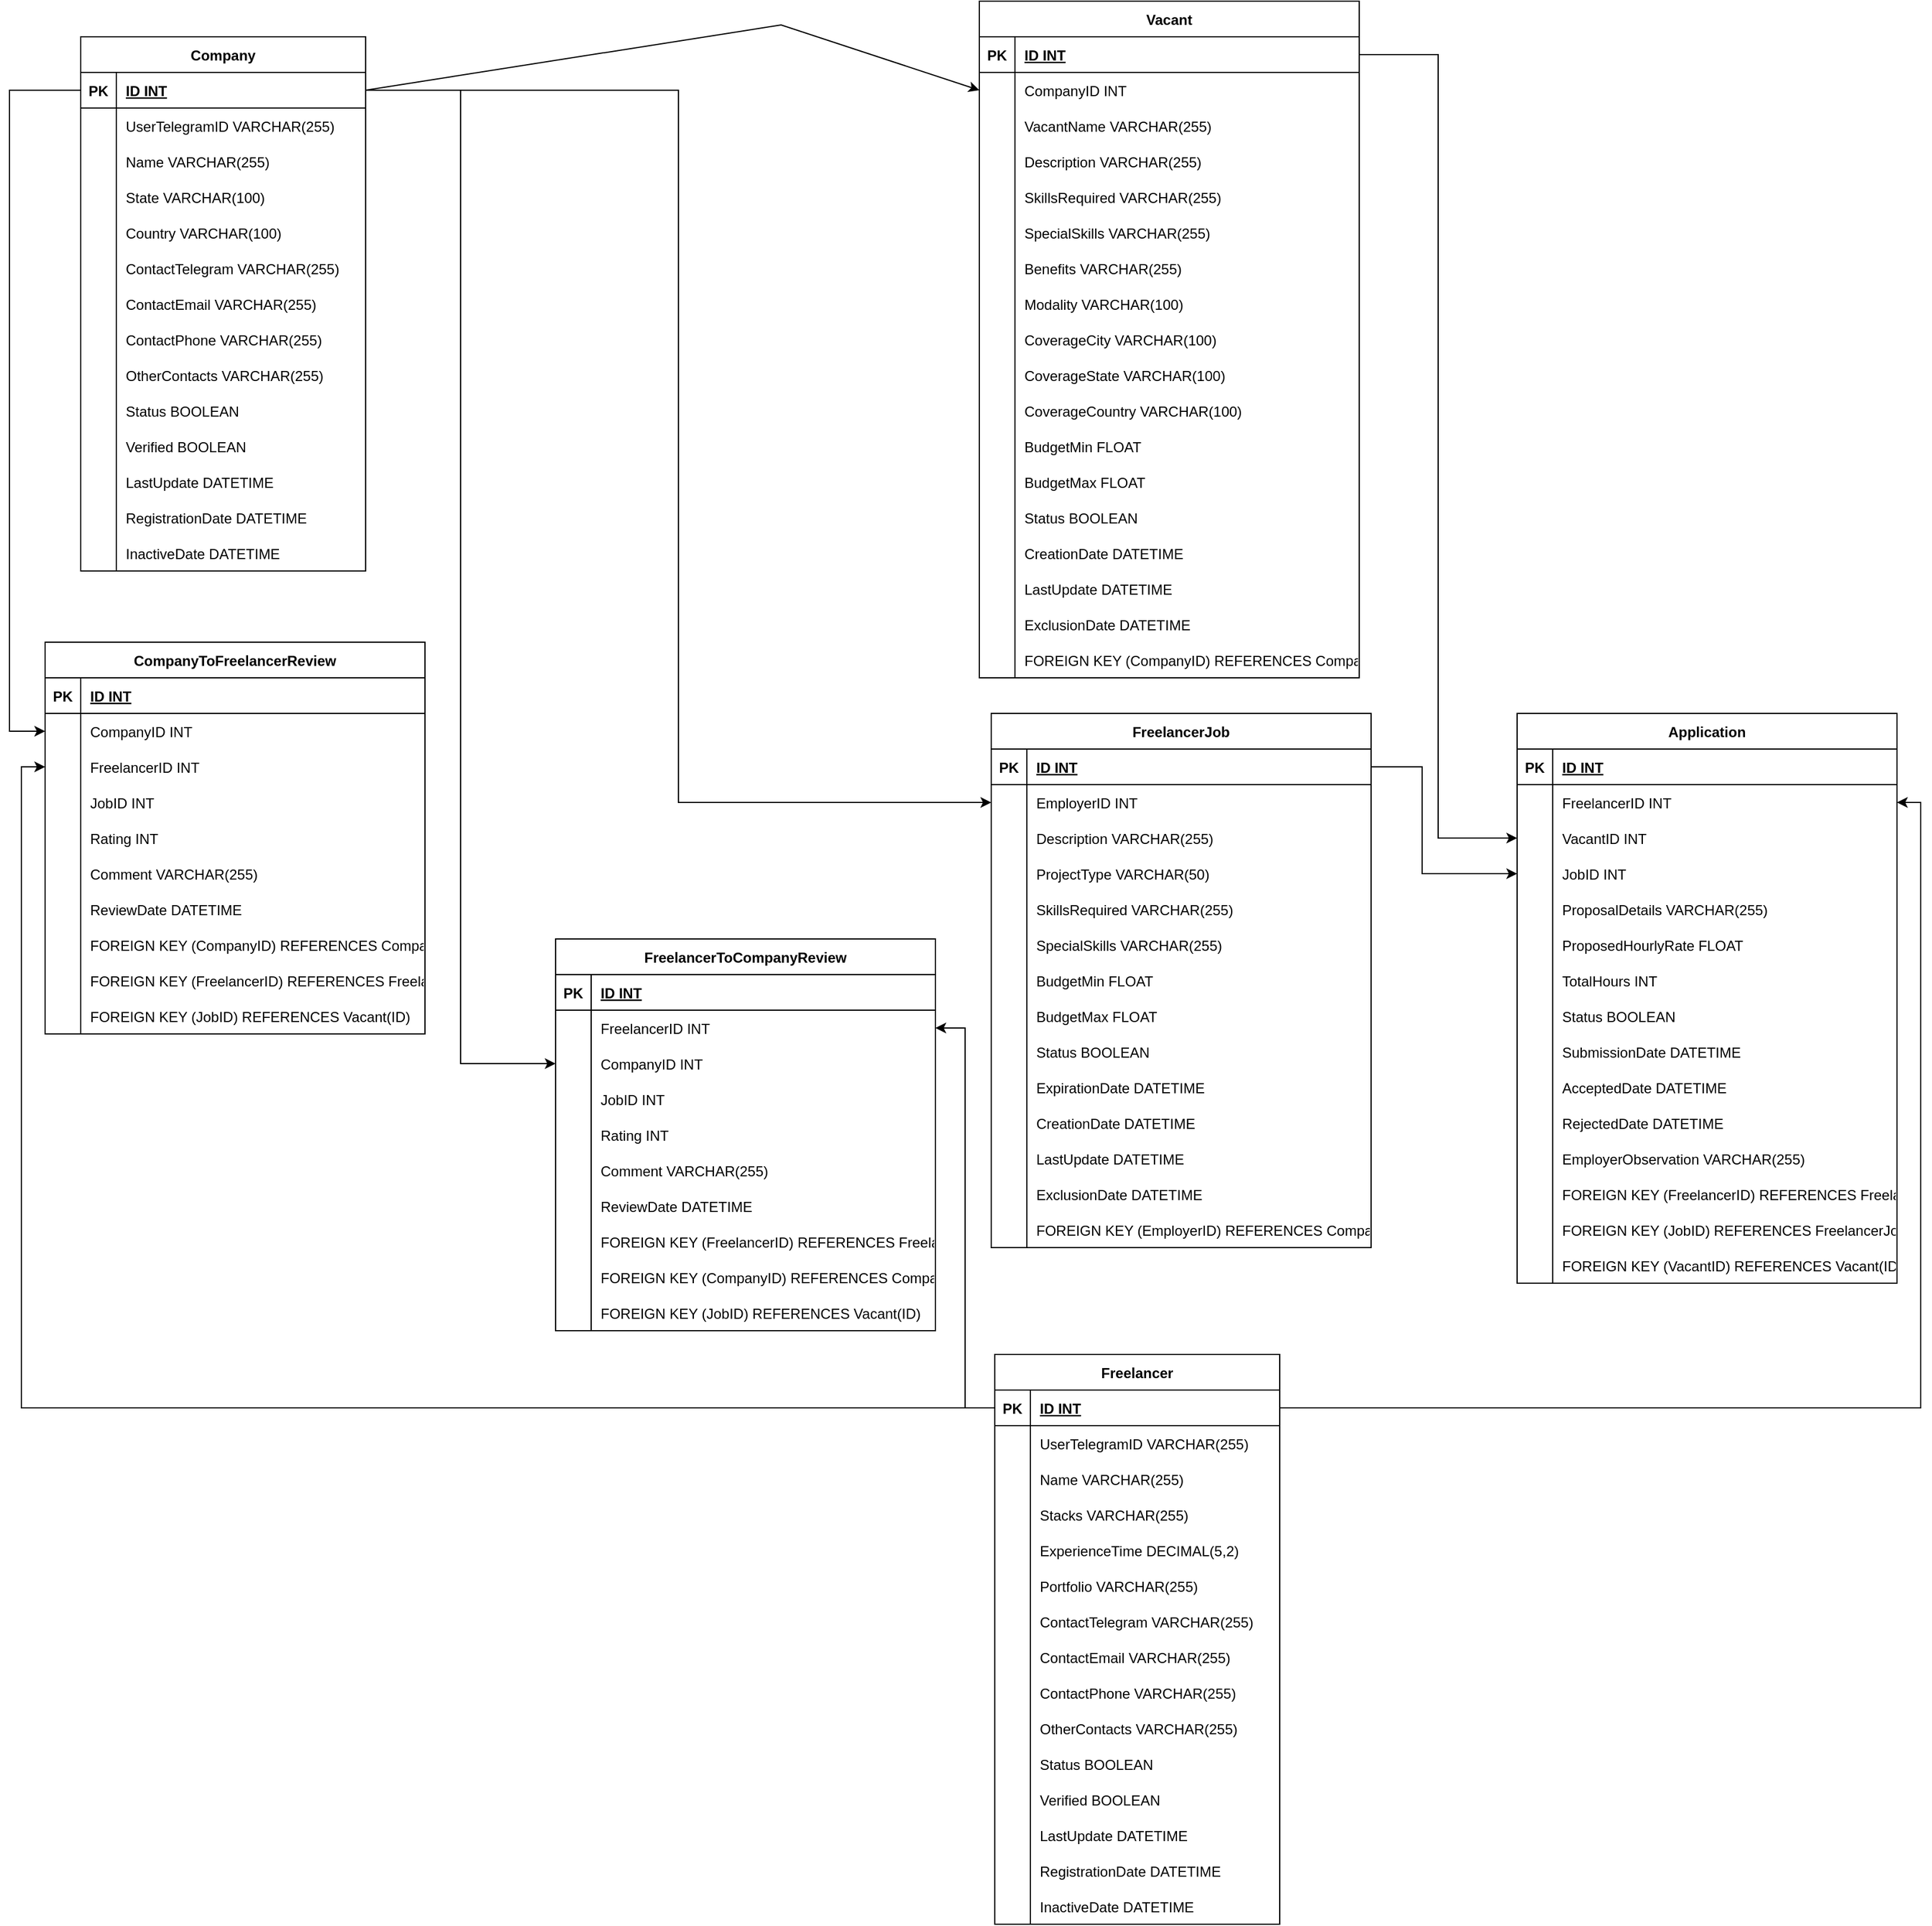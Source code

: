 <mxfile version="22.1.3" type="github">
  <diagram id="R2lEEEUBdFMjLlhIrx00" name="Page-1">
    <mxGraphModel dx="2670" dy="1784" grid="1" gridSize="10" guides="1" tooltips="1" connect="1" arrows="1" fold="1" page="1" pageScale="1" pageWidth="850" pageHeight="1100" math="0" shadow="0" extFonts="Permanent Marker^https://fonts.googleapis.com/css?family=Permanent+Marker">
      <root>
        <mxCell id="0" />
        <mxCell id="1" parent="0" />
        <mxCell id="GnZ4SF2z78RWNUCf6_5A-290" value="Freelancer" style="shape=table;startSize=30;container=1;collapsible=1;childLayout=tableLayout;fixedRows=1;rowLines=0;fontStyle=1;align=center;resizeLast=1;" vertex="1" parent="1">
          <mxGeometry x="1700" y="1400" width="240" height="480" as="geometry" />
        </mxCell>
        <mxCell id="GnZ4SF2z78RWNUCf6_5A-291" value="" style="shape=tableRow;horizontal=0;startSize=0;swimlaneHead=0;swimlaneBody=0;fillColor=none;collapsible=0;dropTarget=0;points=[[0,0.5],[1,0.5]];portConstraint=eastwest;strokeColor=inherit;top=0;left=0;right=0;bottom=1;" vertex="1" parent="GnZ4SF2z78RWNUCf6_5A-290">
          <mxGeometry y="30" width="240" height="30" as="geometry" />
        </mxCell>
        <mxCell id="GnZ4SF2z78RWNUCf6_5A-292" value="PK" style="shape=partialRectangle;overflow=hidden;connectable=0;fillColor=none;strokeColor=inherit;top=0;left=0;bottom=0;right=0;fontStyle=1;" vertex="1" parent="GnZ4SF2z78RWNUCf6_5A-291">
          <mxGeometry width="30" height="30" as="geometry">
            <mxRectangle width="30" height="30" as="alternateBounds" />
          </mxGeometry>
        </mxCell>
        <mxCell id="GnZ4SF2z78RWNUCf6_5A-293" value="ID INT " style="shape=partialRectangle;overflow=hidden;connectable=0;fillColor=none;align=left;strokeColor=inherit;top=0;left=0;bottom=0;right=0;spacingLeft=6;fontStyle=5;" vertex="1" parent="GnZ4SF2z78RWNUCf6_5A-291">
          <mxGeometry x="30" width="210" height="30" as="geometry">
            <mxRectangle width="210" height="30" as="alternateBounds" />
          </mxGeometry>
        </mxCell>
        <mxCell id="GnZ4SF2z78RWNUCf6_5A-294" value="" style="shape=tableRow;horizontal=0;startSize=0;swimlaneHead=0;swimlaneBody=0;fillColor=none;collapsible=0;dropTarget=0;points=[[0,0.5],[1,0.5]];portConstraint=eastwest;strokeColor=inherit;top=0;left=0;right=0;bottom=0;" vertex="1" parent="GnZ4SF2z78RWNUCf6_5A-290">
          <mxGeometry y="60" width="240" height="30" as="geometry" />
        </mxCell>
        <mxCell id="GnZ4SF2z78RWNUCf6_5A-295" value="" style="shape=partialRectangle;overflow=hidden;connectable=0;fillColor=none;strokeColor=inherit;top=0;left=0;bottom=0;right=0;" vertex="1" parent="GnZ4SF2z78RWNUCf6_5A-294">
          <mxGeometry width="30" height="30" as="geometry">
            <mxRectangle width="30" height="30" as="alternateBounds" />
          </mxGeometry>
        </mxCell>
        <mxCell id="GnZ4SF2z78RWNUCf6_5A-296" value="UserTelegramID VARCHAR(255)" style="shape=partialRectangle;overflow=hidden;connectable=0;fillColor=none;align=left;strokeColor=inherit;top=0;left=0;bottom=0;right=0;spacingLeft=6;" vertex="1" parent="GnZ4SF2z78RWNUCf6_5A-294">
          <mxGeometry x="30" width="210" height="30" as="geometry">
            <mxRectangle width="210" height="30" as="alternateBounds" />
          </mxGeometry>
        </mxCell>
        <mxCell id="GnZ4SF2z78RWNUCf6_5A-297" value="" style="shape=tableRow;horizontal=0;startSize=0;swimlaneHead=0;swimlaneBody=0;fillColor=none;collapsible=0;dropTarget=0;points=[[0,0.5],[1,0.5]];portConstraint=eastwest;strokeColor=inherit;top=0;left=0;right=0;bottom=0;" vertex="1" parent="GnZ4SF2z78RWNUCf6_5A-290">
          <mxGeometry y="90" width="240" height="30" as="geometry" />
        </mxCell>
        <mxCell id="GnZ4SF2z78RWNUCf6_5A-298" value="" style="shape=partialRectangle;overflow=hidden;connectable=0;fillColor=none;strokeColor=inherit;top=0;left=0;bottom=0;right=0;" vertex="1" parent="GnZ4SF2z78RWNUCf6_5A-297">
          <mxGeometry width="30" height="30" as="geometry">
            <mxRectangle width="30" height="30" as="alternateBounds" />
          </mxGeometry>
        </mxCell>
        <mxCell id="GnZ4SF2z78RWNUCf6_5A-299" value="Name VARCHAR(255)" style="shape=partialRectangle;overflow=hidden;connectable=0;fillColor=none;align=left;strokeColor=inherit;top=0;left=0;bottom=0;right=0;spacingLeft=6;" vertex="1" parent="GnZ4SF2z78RWNUCf6_5A-297">
          <mxGeometry x="30" width="210" height="30" as="geometry">
            <mxRectangle width="210" height="30" as="alternateBounds" />
          </mxGeometry>
        </mxCell>
        <mxCell id="GnZ4SF2z78RWNUCf6_5A-300" value="" style="shape=tableRow;horizontal=0;startSize=0;swimlaneHead=0;swimlaneBody=0;fillColor=none;collapsible=0;dropTarget=0;points=[[0,0.5],[1,0.5]];portConstraint=eastwest;strokeColor=inherit;top=0;left=0;right=0;bottom=0;" vertex="1" parent="GnZ4SF2z78RWNUCf6_5A-290">
          <mxGeometry y="120" width="240" height="30" as="geometry" />
        </mxCell>
        <mxCell id="GnZ4SF2z78RWNUCf6_5A-301" value="" style="shape=partialRectangle;overflow=hidden;connectable=0;fillColor=none;strokeColor=inherit;top=0;left=0;bottom=0;right=0;" vertex="1" parent="GnZ4SF2z78RWNUCf6_5A-300">
          <mxGeometry width="30" height="30" as="geometry">
            <mxRectangle width="30" height="30" as="alternateBounds" />
          </mxGeometry>
        </mxCell>
        <mxCell id="GnZ4SF2z78RWNUCf6_5A-302" value="Stacks VARCHAR(255)" style="shape=partialRectangle;overflow=hidden;connectable=0;fillColor=none;align=left;strokeColor=inherit;top=0;left=0;bottom=0;right=0;spacingLeft=6;" vertex="1" parent="GnZ4SF2z78RWNUCf6_5A-300">
          <mxGeometry x="30" width="210" height="30" as="geometry">
            <mxRectangle width="210" height="30" as="alternateBounds" />
          </mxGeometry>
        </mxCell>
        <mxCell id="GnZ4SF2z78RWNUCf6_5A-303" value="" style="shape=tableRow;horizontal=0;startSize=0;swimlaneHead=0;swimlaneBody=0;fillColor=none;collapsible=0;dropTarget=0;points=[[0,0.5],[1,0.5]];portConstraint=eastwest;strokeColor=inherit;top=0;left=0;right=0;bottom=0;" vertex="1" parent="GnZ4SF2z78RWNUCf6_5A-290">
          <mxGeometry y="150" width="240" height="30" as="geometry" />
        </mxCell>
        <mxCell id="GnZ4SF2z78RWNUCf6_5A-304" value="" style="shape=partialRectangle;overflow=hidden;connectable=0;fillColor=none;strokeColor=inherit;top=0;left=0;bottom=0;right=0;" vertex="1" parent="GnZ4SF2z78RWNUCf6_5A-303">
          <mxGeometry width="30" height="30" as="geometry">
            <mxRectangle width="30" height="30" as="alternateBounds" />
          </mxGeometry>
        </mxCell>
        <mxCell id="GnZ4SF2z78RWNUCf6_5A-305" value="ExperienceTime DECIMAL(5,2)" style="shape=partialRectangle;overflow=hidden;connectable=0;fillColor=none;align=left;strokeColor=inherit;top=0;left=0;bottom=0;right=0;spacingLeft=6;" vertex="1" parent="GnZ4SF2z78RWNUCf6_5A-303">
          <mxGeometry x="30" width="210" height="30" as="geometry">
            <mxRectangle width="210" height="30" as="alternateBounds" />
          </mxGeometry>
        </mxCell>
        <mxCell id="GnZ4SF2z78RWNUCf6_5A-306" value="" style="shape=tableRow;horizontal=0;startSize=0;swimlaneHead=0;swimlaneBody=0;fillColor=none;collapsible=0;dropTarget=0;points=[[0,0.5],[1,0.5]];portConstraint=eastwest;strokeColor=inherit;top=0;left=0;right=0;bottom=0;" vertex="1" parent="GnZ4SF2z78RWNUCf6_5A-290">
          <mxGeometry y="180" width="240" height="30" as="geometry" />
        </mxCell>
        <mxCell id="GnZ4SF2z78RWNUCf6_5A-307" value="" style="shape=partialRectangle;overflow=hidden;connectable=0;fillColor=none;strokeColor=inherit;top=0;left=0;bottom=0;right=0;" vertex="1" parent="GnZ4SF2z78RWNUCf6_5A-306">
          <mxGeometry width="30" height="30" as="geometry">
            <mxRectangle width="30" height="30" as="alternateBounds" />
          </mxGeometry>
        </mxCell>
        <mxCell id="GnZ4SF2z78RWNUCf6_5A-308" value="Portfolio VARCHAR(255)" style="shape=partialRectangle;overflow=hidden;connectable=0;fillColor=none;align=left;strokeColor=inherit;top=0;left=0;bottom=0;right=0;spacingLeft=6;" vertex="1" parent="GnZ4SF2z78RWNUCf6_5A-306">
          <mxGeometry x="30" width="210" height="30" as="geometry">
            <mxRectangle width="210" height="30" as="alternateBounds" />
          </mxGeometry>
        </mxCell>
        <mxCell id="GnZ4SF2z78RWNUCf6_5A-309" value="" style="shape=tableRow;horizontal=0;startSize=0;swimlaneHead=0;swimlaneBody=0;fillColor=none;collapsible=0;dropTarget=0;points=[[0,0.5],[1,0.5]];portConstraint=eastwest;strokeColor=inherit;top=0;left=0;right=0;bottom=0;" vertex="1" parent="GnZ4SF2z78RWNUCf6_5A-290">
          <mxGeometry y="210" width="240" height="30" as="geometry" />
        </mxCell>
        <mxCell id="GnZ4SF2z78RWNUCf6_5A-310" value="" style="shape=partialRectangle;overflow=hidden;connectable=0;fillColor=none;strokeColor=inherit;top=0;left=0;bottom=0;right=0;" vertex="1" parent="GnZ4SF2z78RWNUCf6_5A-309">
          <mxGeometry width="30" height="30" as="geometry">
            <mxRectangle width="30" height="30" as="alternateBounds" />
          </mxGeometry>
        </mxCell>
        <mxCell id="GnZ4SF2z78RWNUCf6_5A-311" value="ContactTelegram VARCHAR(255)" style="shape=partialRectangle;overflow=hidden;connectable=0;fillColor=none;align=left;strokeColor=inherit;top=0;left=0;bottom=0;right=0;spacingLeft=6;" vertex="1" parent="GnZ4SF2z78RWNUCf6_5A-309">
          <mxGeometry x="30" width="210" height="30" as="geometry">
            <mxRectangle width="210" height="30" as="alternateBounds" />
          </mxGeometry>
        </mxCell>
        <mxCell id="GnZ4SF2z78RWNUCf6_5A-312" value="" style="shape=tableRow;horizontal=0;startSize=0;swimlaneHead=0;swimlaneBody=0;fillColor=none;collapsible=0;dropTarget=0;points=[[0,0.5],[1,0.5]];portConstraint=eastwest;strokeColor=inherit;top=0;left=0;right=0;bottom=0;" vertex="1" parent="GnZ4SF2z78RWNUCf6_5A-290">
          <mxGeometry y="240" width="240" height="30" as="geometry" />
        </mxCell>
        <mxCell id="GnZ4SF2z78RWNUCf6_5A-313" value="" style="shape=partialRectangle;overflow=hidden;connectable=0;fillColor=none;strokeColor=inherit;top=0;left=0;bottom=0;right=0;" vertex="1" parent="GnZ4SF2z78RWNUCf6_5A-312">
          <mxGeometry width="30" height="30" as="geometry">
            <mxRectangle width="30" height="30" as="alternateBounds" />
          </mxGeometry>
        </mxCell>
        <mxCell id="GnZ4SF2z78RWNUCf6_5A-314" value="ContactEmail VARCHAR(255)" style="shape=partialRectangle;overflow=hidden;connectable=0;fillColor=none;align=left;strokeColor=inherit;top=0;left=0;bottom=0;right=0;spacingLeft=6;" vertex="1" parent="GnZ4SF2z78RWNUCf6_5A-312">
          <mxGeometry x="30" width="210" height="30" as="geometry">
            <mxRectangle width="210" height="30" as="alternateBounds" />
          </mxGeometry>
        </mxCell>
        <mxCell id="GnZ4SF2z78RWNUCf6_5A-315" value="" style="shape=tableRow;horizontal=0;startSize=0;swimlaneHead=0;swimlaneBody=0;fillColor=none;collapsible=0;dropTarget=0;points=[[0,0.5],[1,0.5]];portConstraint=eastwest;strokeColor=inherit;top=0;left=0;right=0;bottom=0;" vertex="1" parent="GnZ4SF2z78RWNUCf6_5A-290">
          <mxGeometry y="270" width="240" height="30" as="geometry" />
        </mxCell>
        <mxCell id="GnZ4SF2z78RWNUCf6_5A-316" value="" style="shape=partialRectangle;overflow=hidden;connectable=0;fillColor=none;strokeColor=inherit;top=0;left=0;bottom=0;right=0;" vertex="1" parent="GnZ4SF2z78RWNUCf6_5A-315">
          <mxGeometry width="30" height="30" as="geometry">
            <mxRectangle width="30" height="30" as="alternateBounds" />
          </mxGeometry>
        </mxCell>
        <mxCell id="GnZ4SF2z78RWNUCf6_5A-317" value="ContactPhone VARCHAR(255)" style="shape=partialRectangle;overflow=hidden;connectable=0;fillColor=none;align=left;strokeColor=inherit;top=0;left=0;bottom=0;right=0;spacingLeft=6;" vertex="1" parent="GnZ4SF2z78RWNUCf6_5A-315">
          <mxGeometry x="30" width="210" height="30" as="geometry">
            <mxRectangle width="210" height="30" as="alternateBounds" />
          </mxGeometry>
        </mxCell>
        <mxCell id="GnZ4SF2z78RWNUCf6_5A-318" value="" style="shape=tableRow;horizontal=0;startSize=0;swimlaneHead=0;swimlaneBody=0;fillColor=none;collapsible=0;dropTarget=0;points=[[0,0.5],[1,0.5]];portConstraint=eastwest;strokeColor=inherit;top=0;left=0;right=0;bottom=0;" vertex="1" parent="GnZ4SF2z78RWNUCf6_5A-290">
          <mxGeometry y="300" width="240" height="30" as="geometry" />
        </mxCell>
        <mxCell id="GnZ4SF2z78RWNUCf6_5A-319" value="" style="shape=partialRectangle;overflow=hidden;connectable=0;fillColor=none;strokeColor=inherit;top=0;left=0;bottom=0;right=0;" vertex="1" parent="GnZ4SF2z78RWNUCf6_5A-318">
          <mxGeometry width="30" height="30" as="geometry">
            <mxRectangle width="30" height="30" as="alternateBounds" />
          </mxGeometry>
        </mxCell>
        <mxCell id="GnZ4SF2z78RWNUCf6_5A-320" value="OtherContacts VARCHAR(255)" style="shape=partialRectangle;overflow=hidden;connectable=0;fillColor=none;align=left;strokeColor=inherit;top=0;left=0;bottom=0;right=0;spacingLeft=6;" vertex="1" parent="GnZ4SF2z78RWNUCf6_5A-318">
          <mxGeometry x="30" width="210" height="30" as="geometry">
            <mxRectangle width="210" height="30" as="alternateBounds" />
          </mxGeometry>
        </mxCell>
        <mxCell id="GnZ4SF2z78RWNUCf6_5A-321" value="" style="shape=tableRow;horizontal=0;startSize=0;swimlaneHead=0;swimlaneBody=0;fillColor=none;collapsible=0;dropTarget=0;points=[[0,0.5],[1,0.5]];portConstraint=eastwest;strokeColor=inherit;top=0;left=0;right=0;bottom=0;" vertex="1" parent="GnZ4SF2z78RWNUCf6_5A-290">
          <mxGeometry y="330" width="240" height="30" as="geometry" />
        </mxCell>
        <mxCell id="GnZ4SF2z78RWNUCf6_5A-322" value="" style="shape=partialRectangle;overflow=hidden;connectable=0;fillColor=none;strokeColor=inherit;top=0;left=0;bottom=0;right=0;" vertex="1" parent="GnZ4SF2z78RWNUCf6_5A-321">
          <mxGeometry width="30" height="30" as="geometry">
            <mxRectangle width="30" height="30" as="alternateBounds" />
          </mxGeometry>
        </mxCell>
        <mxCell id="GnZ4SF2z78RWNUCf6_5A-323" value="Status BOOLEAN" style="shape=partialRectangle;overflow=hidden;connectable=0;fillColor=none;align=left;strokeColor=inherit;top=0;left=0;bottom=0;right=0;spacingLeft=6;" vertex="1" parent="GnZ4SF2z78RWNUCf6_5A-321">
          <mxGeometry x="30" width="210" height="30" as="geometry">
            <mxRectangle width="210" height="30" as="alternateBounds" />
          </mxGeometry>
        </mxCell>
        <mxCell id="GnZ4SF2z78RWNUCf6_5A-324" value="" style="shape=tableRow;horizontal=0;startSize=0;swimlaneHead=0;swimlaneBody=0;fillColor=none;collapsible=0;dropTarget=0;points=[[0,0.5],[1,0.5]];portConstraint=eastwest;strokeColor=inherit;top=0;left=0;right=0;bottom=0;" vertex="1" parent="GnZ4SF2z78RWNUCf6_5A-290">
          <mxGeometry y="360" width="240" height="30" as="geometry" />
        </mxCell>
        <mxCell id="GnZ4SF2z78RWNUCf6_5A-325" value="" style="shape=partialRectangle;overflow=hidden;connectable=0;fillColor=none;strokeColor=inherit;top=0;left=0;bottom=0;right=0;" vertex="1" parent="GnZ4SF2z78RWNUCf6_5A-324">
          <mxGeometry width="30" height="30" as="geometry">
            <mxRectangle width="30" height="30" as="alternateBounds" />
          </mxGeometry>
        </mxCell>
        <mxCell id="GnZ4SF2z78RWNUCf6_5A-326" value="Verified BOOLEAN" style="shape=partialRectangle;overflow=hidden;connectable=0;fillColor=none;align=left;strokeColor=inherit;top=0;left=0;bottom=0;right=0;spacingLeft=6;" vertex="1" parent="GnZ4SF2z78RWNUCf6_5A-324">
          <mxGeometry x="30" width="210" height="30" as="geometry">
            <mxRectangle width="210" height="30" as="alternateBounds" />
          </mxGeometry>
        </mxCell>
        <mxCell id="GnZ4SF2z78RWNUCf6_5A-327" value="" style="shape=tableRow;horizontal=0;startSize=0;swimlaneHead=0;swimlaneBody=0;fillColor=none;collapsible=0;dropTarget=0;points=[[0,0.5],[1,0.5]];portConstraint=eastwest;strokeColor=inherit;top=0;left=0;right=0;bottom=0;" vertex="1" parent="GnZ4SF2z78RWNUCf6_5A-290">
          <mxGeometry y="390" width="240" height="30" as="geometry" />
        </mxCell>
        <mxCell id="GnZ4SF2z78RWNUCf6_5A-328" value="" style="shape=partialRectangle;overflow=hidden;connectable=0;fillColor=none;strokeColor=inherit;top=0;left=0;bottom=0;right=0;" vertex="1" parent="GnZ4SF2z78RWNUCf6_5A-327">
          <mxGeometry width="30" height="30" as="geometry">
            <mxRectangle width="30" height="30" as="alternateBounds" />
          </mxGeometry>
        </mxCell>
        <mxCell id="GnZ4SF2z78RWNUCf6_5A-329" value="LastUpdate DATETIME" style="shape=partialRectangle;overflow=hidden;connectable=0;fillColor=none;align=left;strokeColor=inherit;top=0;left=0;bottom=0;right=0;spacingLeft=6;" vertex="1" parent="GnZ4SF2z78RWNUCf6_5A-327">
          <mxGeometry x="30" width="210" height="30" as="geometry">
            <mxRectangle width="210" height="30" as="alternateBounds" />
          </mxGeometry>
        </mxCell>
        <mxCell id="GnZ4SF2z78RWNUCf6_5A-330" value="" style="shape=tableRow;horizontal=0;startSize=0;swimlaneHead=0;swimlaneBody=0;fillColor=none;collapsible=0;dropTarget=0;points=[[0,0.5],[1,0.5]];portConstraint=eastwest;strokeColor=inherit;top=0;left=0;right=0;bottom=0;" vertex="1" parent="GnZ4SF2z78RWNUCf6_5A-290">
          <mxGeometry y="420" width="240" height="30" as="geometry" />
        </mxCell>
        <mxCell id="GnZ4SF2z78RWNUCf6_5A-331" value="" style="shape=partialRectangle;overflow=hidden;connectable=0;fillColor=none;strokeColor=inherit;top=0;left=0;bottom=0;right=0;" vertex="1" parent="GnZ4SF2z78RWNUCf6_5A-330">
          <mxGeometry width="30" height="30" as="geometry">
            <mxRectangle width="30" height="30" as="alternateBounds" />
          </mxGeometry>
        </mxCell>
        <mxCell id="GnZ4SF2z78RWNUCf6_5A-332" value="RegistrationDate DATETIME" style="shape=partialRectangle;overflow=hidden;connectable=0;fillColor=none;align=left;strokeColor=inherit;top=0;left=0;bottom=0;right=0;spacingLeft=6;" vertex="1" parent="GnZ4SF2z78RWNUCf6_5A-330">
          <mxGeometry x="30" width="210" height="30" as="geometry">
            <mxRectangle width="210" height="30" as="alternateBounds" />
          </mxGeometry>
        </mxCell>
        <mxCell id="GnZ4SF2z78RWNUCf6_5A-333" value="" style="shape=tableRow;horizontal=0;startSize=0;swimlaneHead=0;swimlaneBody=0;fillColor=none;collapsible=0;dropTarget=0;points=[[0,0.5],[1,0.5]];portConstraint=eastwest;strokeColor=inherit;top=0;left=0;right=0;bottom=0;" vertex="1" parent="GnZ4SF2z78RWNUCf6_5A-290">
          <mxGeometry y="450" width="240" height="30" as="geometry" />
        </mxCell>
        <mxCell id="GnZ4SF2z78RWNUCf6_5A-334" value="" style="shape=partialRectangle;overflow=hidden;connectable=0;fillColor=none;strokeColor=inherit;top=0;left=0;bottom=0;right=0;" vertex="1" parent="GnZ4SF2z78RWNUCf6_5A-333">
          <mxGeometry width="30" height="30" as="geometry">
            <mxRectangle width="30" height="30" as="alternateBounds" />
          </mxGeometry>
        </mxCell>
        <mxCell id="GnZ4SF2z78RWNUCf6_5A-335" value="InactiveDate DATETIME" style="shape=partialRectangle;overflow=hidden;connectable=0;fillColor=none;align=left;strokeColor=inherit;top=0;left=0;bottom=0;right=0;spacingLeft=6;" vertex="1" parent="GnZ4SF2z78RWNUCf6_5A-333">
          <mxGeometry x="30" width="210" height="30" as="geometry">
            <mxRectangle width="210" height="30" as="alternateBounds" />
          </mxGeometry>
        </mxCell>
        <mxCell id="GnZ4SF2z78RWNUCf6_5A-336" value="Company" style="shape=table;startSize=30;container=1;collapsible=1;childLayout=tableLayout;fixedRows=1;rowLines=0;fontStyle=1;align=center;resizeLast=1;" vertex="1" parent="1">
          <mxGeometry x="930" y="290" width="240" height="450" as="geometry" />
        </mxCell>
        <mxCell id="GnZ4SF2z78RWNUCf6_5A-337" value="" style="shape=tableRow;horizontal=0;startSize=0;swimlaneHead=0;swimlaneBody=0;fillColor=none;collapsible=0;dropTarget=0;points=[[0,0.5],[1,0.5]];portConstraint=eastwest;strokeColor=inherit;top=0;left=0;right=0;bottom=1;" vertex="1" parent="GnZ4SF2z78RWNUCf6_5A-336">
          <mxGeometry y="30" width="240" height="30" as="geometry" />
        </mxCell>
        <mxCell id="GnZ4SF2z78RWNUCf6_5A-338" value="PK" style="shape=partialRectangle;overflow=hidden;connectable=0;fillColor=none;strokeColor=inherit;top=0;left=0;bottom=0;right=0;fontStyle=1;" vertex="1" parent="GnZ4SF2z78RWNUCf6_5A-337">
          <mxGeometry width="30" height="30" as="geometry">
            <mxRectangle width="30" height="30" as="alternateBounds" />
          </mxGeometry>
        </mxCell>
        <mxCell id="GnZ4SF2z78RWNUCf6_5A-339" value="ID INT " style="shape=partialRectangle;overflow=hidden;connectable=0;fillColor=none;align=left;strokeColor=inherit;top=0;left=0;bottom=0;right=0;spacingLeft=6;fontStyle=5;" vertex="1" parent="GnZ4SF2z78RWNUCf6_5A-337">
          <mxGeometry x="30" width="210" height="30" as="geometry">
            <mxRectangle width="210" height="30" as="alternateBounds" />
          </mxGeometry>
        </mxCell>
        <mxCell id="GnZ4SF2z78RWNUCf6_5A-340" value="" style="shape=tableRow;horizontal=0;startSize=0;swimlaneHead=0;swimlaneBody=0;fillColor=none;collapsible=0;dropTarget=0;points=[[0,0.5],[1,0.5]];portConstraint=eastwest;strokeColor=inherit;top=0;left=0;right=0;bottom=0;" vertex="1" parent="GnZ4SF2z78RWNUCf6_5A-336">
          <mxGeometry y="60" width="240" height="30" as="geometry" />
        </mxCell>
        <mxCell id="GnZ4SF2z78RWNUCf6_5A-341" value="" style="shape=partialRectangle;overflow=hidden;connectable=0;fillColor=none;strokeColor=inherit;top=0;left=0;bottom=0;right=0;" vertex="1" parent="GnZ4SF2z78RWNUCf6_5A-340">
          <mxGeometry width="30" height="30" as="geometry">
            <mxRectangle width="30" height="30" as="alternateBounds" />
          </mxGeometry>
        </mxCell>
        <mxCell id="GnZ4SF2z78RWNUCf6_5A-342" value="UserTelegramID VARCHAR(255)" style="shape=partialRectangle;overflow=hidden;connectable=0;fillColor=none;align=left;strokeColor=inherit;top=0;left=0;bottom=0;right=0;spacingLeft=6;" vertex="1" parent="GnZ4SF2z78RWNUCf6_5A-340">
          <mxGeometry x="30" width="210" height="30" as="geometry">
            <mxRectangle width="210" height="30" as="alternateBounds" />
          </mxGeometry>
        </mxCell>
        <mxCell id="GnZ4SF2z78RWNUCf6_5A-343" value="" style="shape=tableRow;horizontal=0;startSize=0;swimlaneHead=0;swimlaneBody=0;fillColor=none;collapsible=0;dropTarget=0;points=[[0,0.5],[1,0.5]];portConstraint=eastwest;strokeColor=inherit;top=0;left=0;right=0;bottom=0;" vertex="1" parent="GnZ4SF2z78RWNUCf6_5A-336">
          <mxGeometry y="90" width="240" height="30" as="geometry" />
        </mxCell>
        <mxCell id="GnZ4SF2z78RWNUCf6_5A-344" value="" style="shape=partialRectangle;overflow=hidden;connectable=0;fillColor=none;strokeColor=inherit;top=0;left=0;bottom=0;right=0;" vertex="1" parent="GnZ4SF2z78RWNUCf6_5A-343">
          <mxGeometry width="30" height="30" as="geometry">
            <mxRectangle width="30" height="30" as="alternateBounds" />
          </mxGeometry>
        </mxCell>
        <mxCell id="GnZ4SF2z78RWNUCf6_5A-345" value="Name VARCHAR(255)" style="shape=partialRectangle;overflow=hidden;connectable=0;fillColor=none;align=left;strokeColor=inherit;top=0;left=0;bottom=0;right=0;spacingLeft=6;" vertex="1" parent="GnZ4SF2z78RWNUCf6_5A-343">
          <mxGeometry x="30" width="210" height="30" as="geometry">
            <mxRectangle width="210" height="30" as="alternateBounds" />
          </mxGeometry>
        </mxCell>
        <mxCell id="GnZ4SF2z78RWNUCf6_5A-346" value="" style="shape=tableRow;horizontal=0;startSize=0;swimlaneHead=0;swimlaneBody=0;fillColor=none;collapsible=0;dropTarget=0;points=[[0,0.5],[1,0.5]];portConstraint=eastwest;strokeColor=inherit;top=0;left=0;right=0;bottom=0;" vertex="1" parent="GnZ4SF2z78RWNUCf6_5A-336">
          <mxGeometry y="120" width="240" height="30" as="geometry" />
        </mxCell>
        <mxCell id="GnZ4SF2z78RWNUCf6_5A-347" value="" style="shape=partialRectangle;overflow=hidden;connectable=0;fillColor=none;strokeColor=inherit;top=0;left=0;bottom=0;right=0;" vertex="1" parent="GnZ4SF2z78RWNUCf6_5A-346">
          <mxGeometry width="30" height="30" as="geometry">
            <mxRectangle width="30" height="30" as="alternateBounds" />
          </mxGeometry>
        </mxCell>
        <mxCell id="GnZ4SF2z78RWNUCf6_5A-348" value="State VARCHAR(100)" style="shape=partialRectangle;overflow=hidden;connectable=0;fillColor=none;align=left;strokeColor=inherit;top=0;left=0;bottom=0;right=0;spacingLeft=6;" vertex="1" parent="GnZ4SF2z78RWNUCf6_5A-346">
          <mxGeometry x="30" width="210" height="30" as="geometry">
            <mxRectangle width="210" height="30" as="alternateBounds" />
          </mxGeometry>
        </mxCell>
        <mxCell id="GnZ4SF2z78RWNUCf6_5A-349" value="" style="shape=tableRow;horizontal=0;startSize=0;swimlaneHead=0;swimlaneBody=0;fillColor=none;collapsible=0;dropTarget=0;points=[[0,0.5],[1,0.5]];portConstraint=eastwest;strokeColor=inherit;top=0;left=0;right=0;bottom=0;" vertex="1" parent="GnZ4SF2z78RWNUCf6_5A-336">
          <mxGeometry y="150" width="240" height="30" as="geometry" />
        </mxCell>
        <mxCell id="GnZ4SF2z78RWNUCf6_5A-350" value="" style="shape=partialRectangle;overflow=hidden;connectable=0;fillColor=none;strokeColor=inherit;top=0;left=0;bottom=0;right=0;" vertex="1" parent="GnZ4SF2z78RWNUCf6_5A-349">
          <mxGeometry width="30" height="30" as="geometry">
            <mxRectangle width="30" height="30" as="alternateBounds" />
          </mxGeometry>
        </mxCell>
        <mxCell id="GnZ4SF2z78RWNUCf6_5A-351" value="Country VARCHAR(100)" style="shape=partialRectangle;overflow=hidden;connectable=0;fillColor=none;align=left;strokeColor=inherit;top=0;left=0;bottom=0;right=0;spacingLeft=6;" vertex="1" parent="GnZ4SF2z78RWNUCf6_5A-349">
          <mxGeometry x="30" width="210" height="30" as="geometry">
            <mxRectangle width="210" height="30" as="alternateBounds" />
          </mxGeometry>
        </mxCell>
        <mxCell id="GnZ4SF2z78RWNUCf6_5A-352" value="" style="shape=tableRow;horizontal=0;startSize=0;swimlaneHead=0;swimlaneBody=0;fillColor=none;collapsible=0;dropTarget=0;points=[[0,0.5],[1,0.5]];portConstraint=eastwest;strokeColor=inherit;top=0;left=0;right=0;bottom=0;" vertex="1" parent="GnZ4SF2z78RWNUCf6_5A-336">
          <mxGeometry y="180" width="240" height="30" as="geometry" />
        </mxCell>
        <mxCell id="GnZ4SF2z78RWNUCf6_5A-353" value="" style="shape=partialRectangle;overflow=hidden;connectable=0;fillColor=none;strokeColor=inherit;top=0;left=0;bottom=0;right=0;" vertex="1" parent="GnZ4SF2z78RWNUCf6_5A-352">
          <mxGeometry width="30" height="30" as="geometry">
            <mxRectangle width="30" height="30" as="alternateBounds" />
          </mxGeometry>
        </mxCell>
        <mxCell id="GnZ4SF2z78RWNUCf6_5A-354" value="ContactTelegram VARCHAR(255)" style="shape=partialRectangle;overflow=hidden;connectable=0;fillColor=none;align=left;strokeColor=inherit;top=0;left=0;bottom=0;right=0;spacingLeft=6;" vertex="1" parent="GnZ4SF2z78RWNUCf6_5A-352">
          <mxGeometry x="30" width="210" height="30" as="geometry">
            <mxRectangle width="210" height="30" as="alternateBounds" />
          </mxGeometry>
        </mxCell>
        <mxCell id="GnZ4SF2z78RWNUCf6_5A-355" value="" style="shape=tableRow;horizontal=0;startSize=0;swimlaneHead=0;swimlaneBody=0;fillColor=none;collapsible=0;dropTarget=0;points=[[0,0.5],[1,0.5]];portConstraint=eastwest;strokeColor=inherit;top=0;left=0;right=0;bottom=0;" vertex="1" parent="GnZ4SF2z78RWNUCf6_5A-336">
          <mxGeometry y="210" width="240" height="30" as="geometry" />
        </mxCell>
        <mxCell id="GnZ4SF2z78RWNUCf6_5A-356" value="" style="shape=partialRectangle;overflow=hidden;connectable=0;fillColor=none;strokeColor=inherit;top=0;left=0;bottom=0;right=0;" vertex="1" parent="GnZ4SF2z78RWNUCf6_5A-355">
          <mxGeometry width="30" height="30" as="geometry">
            <mxRectangle width="30" height="30" as="alternateBounds" />
          </mxGeometry>
        </mxCell>
        <mxCell id="GnZ4SF2z78RWNUCf6_5A-357" value="ContactEmail VARCHAR(255)" style="shape=partialRectangle;overflow=hidden;connectable=0;fillColor=none;align=left;strokeColor=inherit;top=0;left=0;bottom=0;right=0;spacingLeft=6;" vertex="1" parent="GnZ4SF2z78RWNUCf6_5A-355">
          <mxGeometry x="30" width="210" height="30" as="geometry">
            <mxRectangle width="210" height="30" as="alternateBounds" />
          </mxGeometry>
        </mxCell>
        <mxCell id="GnZ4SF2z78RWNUCf6_5A-358" value="" style="shape=tableRow;horizontal=0;startSize=0;swimlaneHead=0;swimlaneBody=0;fillColor=none;collapsible=0;dropTarget=0;points=[[0,0.5],[1,0.5]];portConstraint=eastwest;strokeColor=inherit;top=0;left=0;right=0;bottom=0;" vertex="1" parent="GnZ4SF2z78RWNUCf6_5A-336">
          <mxGeometry y="240" width="240" height="30" as="geometry" />
        </mxCell>
        <mxCell id="GnZ4SF2z78RWNUCf6_5A-359" value="" style="shape=partialRectangle;overflow=hidden;connectable=0;fillColor=none;strokeColor=inherit;top=0;left=0;bottom=0;right=0;" vertex="1" parent="GnZ4SF2z78RWNUCf6_5A-358">
          <mxGeometry width="30" height="30" as="geometry">
            <mxRectangle width="30" height="30" as="alternateBounds" />
          </mxGeometry>
        </mxCell>
        <mxCell id="GnZ4SF2z78RWNUCf6_5A-360" value="ContactPhone VARCHAR(255)" style="shape=partialRectangle;overflow=hidden;connectable=0;fillColor=none;align=left;strokeColor=inherit;top=0;left=0;bottom=0;right=0;spacingLeft=6;" vertex="1" parent="GnZ4SF2z78RWNUCf6_5A-358">
          <mxGeometry x="30" width="210" height="30" as="geometry">
            <mxRectangle width="210" height="30" as="alternateBounds" />
          </mxGeometry>
        </mxCell>
        <mxCell id="GnZ4SF2z78RWNUCf6_5A-361" value="" style="shape=tableRow;horizontal=0;startSize=0;swimlaneHead=0;swimlaneBody=0;fillColor=none;collapsible=0;dropTarget=0;points=[[0,0.5],[1,0.5]];portConstraint=eastwest;strokeColor=inherit;top=0;left=0;right=0;bottom=0;" vertex="1" parent="GnZ4SF2z78RWNUCf6_5A-336">
          <mxGeometry y="270" width="240" height="30" as="geometry" />
        </mxCell>
        <mxCell id="GnZ4SF2z78RWNUCf6_5A-362" value="" style="shape=partialRectangle;overflow=hidden;connectable=0;fillColor=none;strokeColor=inherit;top=0;left=0;bottom=0;right=0;" vertex="1" parent="GnZ4SF2z78RWNUCf6_5A-361">
          <mxGeometry width="30" height="30" as="geometry">
            <mxRectangle width="30" height="30" as="alternateBounds" />
          </mxGeometry>
        </mxCell>
        <mxCell id="GnZ4SF2z78RWNUCf6_5A-363" value="OtherContacts VARCHAR(255)" style="shape=partialRectangle;overflow=hidden;connectable=0;fillColor=none;align=left;strokeColor=inherit;top=0;left=0;bottom=0;right=0;spacingLeft=6;" vertex="1" parent="GnZ4SF2z78RWNUCf6_5A-361">
          <mxGeometry x="30" width="210" height="30" as="geometry">
            <mxRectangle width="210" height="30" as="alternateBounds" />
          </mxGeometry>
        </mxCell>
        <mxCell id="GnZ4SF2z78RWNUCf6_5A-364" value="" style="shape=tableRow;horizontal=0;startSize=0;swimlaneHead=0;swimlaneBody=0;fillColor=none;collapsible=0;dropTarget=0;points=[[0,0.5],[1,0.5]];portConstraint=eastwest;strokeColor=inherit;top=0;left=0;right=0;bottom=0;" vertex="1" parent="GnZ4SF2z78RWNUCf6_5A-336">
          <mxGeometry y="300" width="240" height="30" as="geometry" />
        </mxCell>
        <mxCell id="GnZ4SF2z78RWNUCf6_5A-365" value="" style="shape=partialRectangle;overflow=hidden;connectable=0;fillColor=none;strokeColor=inherit;top=0;left=0;bottom=0;right=0;" vertex="1" parent="GnZ4SF2z78RWNUCf6_5A-364">
          <mxGeometry width="30" height="30" as="geometry">
            <mxRectangle width="30" height="30" as="alternateBounds" />
          </mxGeometry>
        </mxCell>
        <mxCell id="GnZ4SF2z78RWNUCf6_5A-366" value="Status BOOLEAN" style="shape=partialRectangle;overflow=hidden;connectable=0;fillColor=none;align=left;strokeColor=inherit;top=0;left=0;bottom=0;right=0;spacingLeft=6;" vertex="1" parent="GnZ4SF2z78RWNUCf6_5A-364">
          <mxGeometry x="30" width="210" height="30" as="geometry">
            <mxRectangle width="210" height="30" as="alternateBounds" />
          </mxGeometry>
        </mxCell>
        <mxCell id="GnZ4SF2z78RWNUCf6_5A-367" value="" style="shape=tableRow;horizontal=0;startSize=0;swimlaneHead=0;swimlaneBody=0;fillColor=none;collapsible=0;dropTarget=0;points=[[0,0.5],[1,0.5]];portConstraint=eastwest;strokeColor=inherit;top=0;left=0;right=0;bottom=0;" vertex="1" parent="GnZ4SF2z78RWNUCf6_5A-336">
          <mxGeometry y="330" width="240" height="30" as="geometry" />
        </mxCell>
        <mxCell id="GnZ4SF2z78RWNUCf6_5A-368" value="" style="shape=partialRectangle;overflow=hidden;connectable=0;fillColor=none;strokeColor=inherit;top=0;left=0;bottom=0;right=0;" vertex="1" parent="GnZ4SF2z78RWNUCf6_5A-367">
          <mxGeometry width="30" height="30" as="geometry">
            <mxRectangle width="30" height="30" as="alternateBounds" />
          </mxGeometry>
        </mxCell>
        <mxCell id="GnZ4SF2z78RWNUCf6_5A-369" value="Verified BOOLEAN" style="shape=partialRectangle;overflow=hidden;connectable=0;fillColor=none;align=left;strokeColor=inherit;top=0;left=0;bottom=0;right=0;spacingLeft=6;" vertex="1" parent="GnZ4SF2z78RWNUCf6_5A-367">
          <mxGeometry x="30" width="210" height="30" as="geometry">
            <mxRectangle width="210" height="30" as="alternateBounds" />
          </mxGeometry>
        </mxCell>
        <mxCell id="GnZ4SF2z78RWNUCf6_5A-370" value="" style="shape=tableRow;horizontal=0;startSize=0;swimlaneHead=0;swimlaneBody=0;fillColor=none;collapsible=0;dropTarget=0;points=[[0,0.5],[1,0.5]];portConstraint=eastwest;strokeColor=inherit;top=0;left=0;right=0;bottom=0;" vertex="1" parent="GnZ4SF2z78RWNUCf6_5A-336">
          <mxGeometry y="360" width="240" height="30" as="geometry" />
        </mxCell>
        <mxCell id="GnZ4SF2z78RWNUCf6_5A-371" value="" style="shape=partialRectangle;overflow=hidden;connectable=0;fillColor=none;strokeColor=inherit;top=0;left=0;bottom=0;right=0;" vertex="1" parent="GnZ4SF2z78RWNUCf6_5A-370">
          <mxGeometry width="30" height="30" as="geometry">
            <mxRectangle width="30" height="30" as="alternateBounds" />
          </mxGeometry>
        </mxCell>
        <mxCell id="GnZ4SF2z78RWNUCf6_5A-372" value="LastUpdate DATETIME" style="shape=partialRectangle;overflow=hidden;connectable=0;fillColor=none;align=left;strokeColor=inherit;top=0;left=0;bottom=0;right=0;spacingLeft=6;" vertex="1" parent="GnZ4SF2z78RWNUCf6_5A-370">
          <mxGeometry x="30" width="210" height="30" as="geometry">
            <mxRectangle width="210" height="30" as="alternateBounds" />
          </mxGeometry>
        </mxCell>
        <mxCell id="GnZ4SF2z78RWNUCf6_5A-373" value="" style="shape=tableRow;horizontal=0;startSize=0;swimlaneHead=0;swimlaneBody=0;fillColor=none;collapsible=0;dropTarget=0;points=[[0,0.5],[1,0.5]];portConstraint=eastwest;strokeColor=inherit;top=0;left=0;right=0;bottom=0;" vertex="1" parent="GnZ4SF2z78RWNUCf6_5A-336">
          <mxGeometry y="390" width="240" height="30" as="geometry" />
        </mxCell>
        <mxCell id="GnZ4SF2z78RWNUCf6_5A-374" value="" style="shape=partialRectangle;overflow=hidden;connectable=0;fillColor=none;strokeColor=inherit;top=0;left=0;bottom=0;right=0;" vertex="1" parent="GnZ4SF2z78RWNUCf6_5A-373">
          <mxGeometry width="30" height="30" as="geometry">
            <mxRectangle width="30" height="30" as="alternateBounds" />
          </mxGeometry>
        </mxCell>
        <mxCell id="GnZ4SF2z78RWNUCf6_5A-375" value="RegistrationDate DATETIME" style="shape=partialRectangle;overflow=hidden;connectable=0;fillColor=none;align=left;strokeColor=inherit;top=0;left=0;bottom=0;right=0;spacingLeft=6;" vertex="1" parent="GnZ4SF2z78RWNUCf6_5A-373">
          <mxGeometry x="30" width="210" height="30" as="geometry">
            <mxRectangle width="210" height="30" as="alternateBounds" />
          </mxGeometry>
        </mxCell>
        <mxCell id="GnZ4SF2z78RWNUCf6_5A-376" value="" style="shape=tableRow;horizontal=0;startSize=0;swimlaneHead=0;swimlaneBody=0;fillColor=none;collapsible=0;dropTarget=0;points=[[0,0.5],[1,0.5]];portConstraint=eastwest;strokeColor=inherit;top=0;left=0;right=0;bottom=0;" vertex="1" parent="GnZ4SF2z78RWNUCf6_5A-336">
          <mxGeometry y="420" width="240" height="30" as="geometry" />
        </mxCell>
        <mxCell id="GnZ4SF2z78RWNUCf6_5A-377" value="" style="shape=partialRectangle;overflow=hidden;connectable=0;fillColor=none;strokeColor=inherit;top=0;left=0;bottom=0;right=0;" vertex="1" parent="GnZ4SF2z78RWNUCf6_5A-376">
          <mxGeometry width="30" height="30" as="geometry">
            <mxRectangle width="30" height="30" as="alternateBounds" />
          </mxGeometry>
        </mxCell>
        <mxCell id="GnZ4SF2z78RWNUCf6_5A-378" value="InactiveDate DATETIME" style="shape=partialRectangle;overflow=hidden;connectable=0;fillColor=none;align=left;strokeColor=inherit;top=0;left=0;bottom=0;right=0;spacingLeft=6;" vertex="1" parent="GnZ4SF2z78RWNUCf6_5A-376">
          <mxGeometry x="30" width="210" height="30" as="geometry">
            <mxRectangle width="210" height="30" as="alternateBounds" />
          </mxGeometry>
        </mxCell>
        <mxCell id="GnZ4SF2z78RWNUCf6_5A-379" value="Vacant" style="shape=table;startSize=30;container=1;collapsible=1;childLayout=tableLayout;fixedRows=1;rowLines=0;fontStyle=1;align=center;resizeLast=1;" vertex="1" parent="1">
          <mxGeometry x="1687" y="260" width="320" height="570" as="geometry" />
        </mxCell>
        <mxCell id="GnZ4SF2z78RWNUCf6_5A-380" value="" style="shape=tableRow;horizontal=0;startSize=0;swimlaneHead=0;swimlaneBody=0;fillColor=none;collapsible=0;dropTarget=0;points=[[0,0.5],[1,0.5]];portConstraint=eastwest;strokeColor=inherit;top=0;left=0;right=0;bottom=1;" vertex="1" parent="GnZ4SF2z78RWNUCf6_5A-379">
          <mxGeometry y="30" width="320" height="30" as="geometry" />
        </mxCell>
        <mxCell id="GnZ4SF2z78RWNUCf6_5A-381" value="PK" style="shape=partialRectangle;overflow=hidden;connectable=0;fillColor=none;strokeColor=inherit;top=0;left=0;bottom=0;right=0;fontStyle=1;" vertex="1" parent="GnZ4SF2z78RWNUCf6_5A-380">
          <mxGeometry width="30" height="30" as="geometry">
            <mxRectangle width="30" height="30" as="alternateBounds" />
          </mxGeometry>
        </mxCell>
        <mxCell id="GnZ4SF2z78RWNUCf6_5A-382" value="ID INT " style="shape=partialRectangle;overflow=hidden;connectable=0;fillColor=none;align=left;strokeColor=inherit;top=0;left=0;bottom=0;right=0;spacingLeft=6;fontStyle=5;" vertex="1" parent="GnZ4SF2z78RWNUCf6_5A-380">
          <mxGeometry x="30" width="290" height="30" as="geometry">
            <mxRectangle width="290" height="30" as="alternateBounds" />
          </mxGeometry>
        </mxCell>
        <mxCell id="GnZ4SF2z78RWNUCf6_5A-383" value="" style="shape=tableRow;horizontal=0;startSize=0;swimlaneHead=0;swimlaneBody=0;fillColor=none;collapsible=0;dropTarget=0;points=[[0,0.5],[1,0.5]];portConstraint=eastwest;strokeColor=inherit;top=0;left=0;right=0;bottom=0;" vertex="1" parent="GnZ4SF2z78RWNUCf6_5A-379">
          <mxGeometry y="60" width="320" height="30" as="geometry" />
        </mxCell>
        <mxCell id="GnZ4SF2z78RWNUCf6_5A-384" value="" style="shape=partialRectangle;overflow=hidden;connectable=0;fillColor=none;strokeColor=inherit;top=0;left=0;bottom=0;right=0;" vertex="1" parent="GnZ4SF2z78RWNUCf6_5A-383">
          <mxGeometry width="30" height="30" as="geometry">
            <mxRectangle width="30" height="30" as="alternateBounds" />
          </mxGeometry>
        </mxCell>
        <mxCell id="GnZ4SF2z78RWNUCf6_5A-385" value="CompanyID INT" style="shape=partialRectangle;overflow=hidden;connectable=0;fillColor=none;align=left;strokeColor=inherit;top=0;left=0;bottom=0;right=0;spacingLeft=6;" vertex="1" parent="GnZ4SF2z78RWNUCf6_5A-383">
          <mxGeometry x="30" width="290" height="30" as="geometry">
            <mxRectangle width="290" height="30" as="alternateBounds" />
          </mxGeometry>
        </mxCell>
        <mxCell id="GnZ4SF2z78RWNUCf6_5A-386" value="" style="shape=tableRow;horizontal=0;startSize=0;swimlaneHead=0;swimlaneBody=0;fillColor=none;collapsible=0;dropTarget=0;points=[[0,0.5],[1,0.5]];portConstraint=eastwest;strokeColor=inherit;top=0;left=0;right=0;bottom=0;" vertex="1" parent="GnZ4SF2z78RWNUCf6_5A-379">
          <mxGeometry y="90" width="320" height="30" as="geometry" />
        </mxCell>
        <mxCell id="GnZ4SF2z78RWNUCf6_5A-387" value="" style="shape=partialRectangle;overflow=hidden;connectable=0;fillColor=none;strokeColor=inherit;top=0;left=0;bottom=0;right=0;" vertex="1" parent="GnZ4SF2z78RWNUCf6_5A-386">
          <mxGeometry width="30" height="30" as="geometry">
            <mxRectangle width="30" height="30" as="alternateBounds" />
          </mxGeometry>
        </mxCell>
        <mxCell id="GnZ4SF2z78RWNUCf6_5A-388" value="VacantName VARCHAR(255)" style="shape=partialRectangle;overflow=hidden;connectable=0;fillColor=none;align=left;strokeColor=inherit;top=0;left=0;bottom=0;right=0;spacingLeft=6;" vertex="1" parent="GnZ4SF2z78RWNUCf6_5A-386">
          <mxGeometry x="30" width="290" height="30" as="geometry">
            <mxRectangle width="290" height="30" as="alternateBounds" />
          </mxGeometry>
        </mxCell>
        <mxCell id="GnZ4SF2z78RWNUCf6_5A-389" value="" style="shape=tableRow;horizontal=0;startSize=0;swimlaneHead=0;swimlaneBody=0;fillColor=none;collapsible=0;dropTarget=0;points=[[0,0.5],[1,0.5]];portConstraint=eastwest;strokeColor=inherit;top=0;left=0;right=0;bottom=0;" vertex="1" parent="GnZ4SF2z78RWNUCf6_5A-379">
          <mxGeometry y="120" width="320" height="30" as="geometry" />
        </mxCell>
        <mxCell id="GnZ4SF2z78RWNUCf6_5A-390" value="" style="shape=partialRectangle;overflow=hidden;connectable=0;fillColor=none;strokeColor=inherit;top=0;left=0;bottom=0;right=0;" vertex="1" parent="GnZ4SF2z78RWNUCf6_5A-389">
          <mxGeometry width="30" height="30" as="geometry">
            <mxRectangle width="30" height="30" as="alternateBounds" />
          </mxGeometry>
        </mxCell>
        <mxCell id="GnZ4SF2z78RWNUCf6_5A-391" value="Description VARCHAR(255)" style="shape=partialRectangle;overflow=hidden;connectable=0;fillColor=none;align=left;strokeColor=inherit;top=0;left=0;bottom=0;right=0;spacingLeft=6;" vertex="1" parent="GnZ4SF2z78RWNUCf6_5A-389">
          <mxGeometry x="30" width="290" height="30" as="geometry">
            <mxRectangle width="290" height="30" as="alternateBounds" />
          </mxGeometry>
        </mxCell>
        <mxCell id="GnZ4SF2z78RWNUCf6_5A-392" value="" style="shape=tableRow;horizontal=0;startSize=0;swimlaneHead=0;swimlaneBody=0;fillColor=none;collapsible=0;dropTarget=0;points=[[0,0.5],[1,0.5]];portConstraint=eastwest;strokeColor=inherit;top=0;left=0;right=0;bottom=0;" vertex="1" parent="GnZ4SF2z78RWNUCf6_5A-379">
          <mxGeometry y="150" width="320" height="30" as="geometry" />
        </mxCell>
        <mxCell id="GnZ4SF2z78RWNUCf6_5A-393" value="" style="shape=partialRectangle;overflow=hidden;connectable=0;fillColor=none;strokeColor=inherit;top=0;left=0;bottom=0;right=0;" vertex="1" parent="GnZ4SF2z78RWNUCf6_5A-392">
          <mxGeometry width="30" height="30" as="geometry">
            <mxRectangle width="30" height="30" as="alternateBounds" />
          </mxGeometry>
        </mxCell>
        <mxCell id="GnZ4SF2z78RWNUCf6_5A-394" value="SkillsRequired VARCHAR(255)" style="shape=partialRectangle;overflow=hidden;connectable=0;fillColor=none;align=left;strokeColor=inherit;top=0;left=0;bottom=0;right=0;spacingLeft=6;" vertex="1" parent="GnZ4SF2z78RWNUCf6_5A-392">
          <mxGeometry x="30" width="290" height="30" as="geometry">
            <mxRectangle width="290" height="30" as="alternateBounds" />
          </mxGeometry>
        </mxCell>
        <mxCell id="GnZ4SF2z78RWNUCf6_5A-395" value="" style="shape=tableRow;horizontal=0;startSize=0;swimlaneHead=0;swimlaneBody=0;fillColor=none;collapsible=0;dropTarget=0;points=[[0,0.5],[1,0.5]];portConstraint=eastwest;strokeColor=inherit;top=0;left=0;right=0;bottom=0;" vertex="1" parent="GnZ4SF2z78RWNUCf6_5A-379">
          <mxGeometry y="180" width="320" height="30" as="geometry" />
        </mxCell>
        <mxCell id="GnZ4SF2z78RWNUCf6_5A-396" value="" style="shape=partialRectangle;overflow=hidden;connectable=0;fillColor=none;strokeColor=inherit;top=0;left=0;bottom=0;right=0;" vertex="1" parent="GnZ4SF2z78RWNUCf6_5A-395">
          <mxGeometry width="30" height="30" as="geometry">
            <mxRectangle width="30" height="30" as="alternateBounds" />
          </mxGeometry>
        </mxCell>
        <mxCell id="GnZ4SF2z78RWNUCf6_5A-397" value="SpecialSkills VARCHAR(255)" style="shape=partialRectangle;overflow=hidden;connectable=0;fillColor=none;align=left;strokeColor=inherit;top=0;left=0;bottom=0;right=0;spacingLeft=6;" vertex="1" parent="GnZ4SF2z78RWNUCf6_5A-395">
          <mxGeometry x="30" width="290" height="30" as="geometry">
            <mxRectangle width="290" height="30" as="alternateBounds" />
          </mxGeometry>
        </mxCell>
        <mxCell id="GnZ4SF2z78RWNUCf6_5A-398" value="" style="shape=tableRow;horizontal=0;startSize=0;swimlaneHead=0;swimlaneBody=0;fillColor=none;collapsible=0;dropTarget=0;points=[[0,0.5],[1,0.5]];portConstraint=eastwest;strokeColor=inherit;top=0;left=0;right=0;bottom=0;" vertex="1" parent="GnZ4SF2z78RWNUCf6_5A-379">
          <mxGeometry y="210" width="320" height="30" as="geometry" />
        </mxCell>
        <mxCell id="GnZ4SF2z78RWNUCf6_5A-399" value="" style="shape=partialRectangle;overflow=hidden;connectable=0;fillColor=none;strokeColor=inherit;top=0;left=0;bottom=0;right=0;" vertex="1" parent="GnZ4SF2z78RWNUCf6_5A-398">
          <mxGeometry width="30" height="30" as="geometry">
            <mxRectangle width="30" height="30" as="alternateBounds" />
          </mxGeometry>
        </mxCell>
        <mxCell id="GnZ4SF2z78RWNUCf6_5A-400" value="Benefits VARCHAR(255)" style="shape=partialRectangle;overflow=hidden;connectable=0;fillColor=none;align=left;strokeColor=inherit;top=0;left=0;bottom=0;right=0;spacingLeft=6;" vertex="1" parent="GnZ4SF2z78RWNUCf6_5A-398">
          <mxGeometry x="30" width="290" height="30" as="geometry">
            <mxRectangle width="290" height="30" as="alternateBounds" />
          </mxGeometry>
        </mxCell>
        <mxCell id="GnZ4SF2z78RWNUCf6_5A-401" value="" style="shape=tableRow;horizontal=0;startSize=0;swimlaneHead=0;swimlaneBody=0;fillColor=none;collapsible=0;dropTarget=0;points=[[0,0.5],[1,0.5]];portConstraint=eastwest;strokeColor=inherit;top=0;left=0;right=0;bottom=0;" vertex="1" parent="GnZ4SF2z78RWNUCf6_5A-379">
          <mxGeometry y="240" width="320" height="30" as="geometry" />
        </mxCell>
        <mxCell id="GnZ4SF2z78RWNUCf6_5A-402" value="" style="shape=partialRectangle;overflow=hidden;connectable=0;fillColor=none;strokeColor=inherit;top=0;left=0;bottom=0;right=0;" vertex="1" parent="GnZ4SF2z78RWNUCf6_5A-401">
          <mxGeometry width="30" height="30" as="geometry">
            <mxRectangle width="30" height="30" as="alternateBounds" />
          </mxGeometry>
        </mxCell>
        <mxCell id="GnZ4SF2z78RWNUCf6_5A-403" value="Modality VARCHAR(100)" style="shape=partialRectangle;overflow=hidden;connectable=0;fillColor=none;align=left;strokeColor=inherit;top=0;left=0;bottom=0;right=0;spacingLeft=6;" vertex="1" parent="GnZ4SF2z78RWNUCf6_5A-401">
          <mxGeometry x="30" width="290" height="30" as="geometry">
            <mxRectangle width="290" height="30" as="alternateBounds" />
          </mxGeometry>
        </mxCell>
        <mxCell id="GnZ4SF2z78RWNUCf6_5A-404" value="" style="shape=tableRow;horizontal=0;startSize=0;swimlaneHead=0;swimlaneBody=0;fillColor=none;collapsible=0;dropTarget=0;points=[[0,0.5],[1,0.5]];portConstraint=eastwest;strokeColor=inherit;top=0;left=0;right=0;bottom=0;" vertex="1" parent="GnZ4SF2z78RWNUCf6_5A-379">
          <mxGeometry y="270" width="320" height="30" as="geometry" />
        </mxCell>
        <mxCell id="GnZ4SF2z78RWNUCf6_5A-405" value="" style="shape=partialRectangle;overflow=hidden;connectable=0;fillColor=none;strokeColor=inherit;top=0;left=0;bottom=0;right=0;" vertex="1" parent="GnZ4SF2z78RWNUCf6_5A-404">
          <mxGeometry width="30" height="30" as="geometry">
            <mxRectangle width="30" height="30" as="alternateBounds" />
          </mxGeometry>
        </mxCell>
        <mxCell id="GnZ4SF2z78RWNUCf6_5A-406" value="CoverageCity VARCHAR(100)" style="shape=partialRectangle;overflow=hidden;connectable=0;fillColor=none;align=left;strokeColor=inherit;top=0;left=0;bottom=0;right=0;spacingLeft=6;" vertex="1" parent="GnZ4SF2z78RWNUCf6_5A-404">
          <mxGeometry x="30" width="290" height="30" as="geometry">
            <mxRectangle width="290" height="30" as="alternateBounds" />
          </mxGeometry>
        </mxCell>
        <mxCell id="GnZ4SF2z78RWNUCf6_5A-407" value="" style="shape=tableRow;horizontal=0;startSize=0;swimlaneHead=0;swimlaneBody=0;fillColor=none;collapsible=0;dropTarget=0;points=[[0,0.5],[1,0.5]];portConstraint=eastwest;strokeColor=inherit;top=0;left=0;right=0;bottom=0;" vertex="1" parent="GnZ4SF2z78RWNUCf6_5A-379">
          <mxGeometry y="300" width="320" height="30" as="geometry" />
        </mxCell>
        <mxCell id="GnZ4SF2z78RWNUCf6_5A-408" value="" style="shape=partialRectangle;overflow=hidden;connectable=0;fillColor=none;strokeColor=inherit;top=0;left=0;bottom=0;right=0;" vertex="1" parent="GnZ4SF2z78RWNUCf6_5A-407">
          <mxGeometry width="30" height="30" as="geometry">
            <mxRectangle width="30" height="30" as="alternateBounds" />
          </mxGeometry>
        </mxCell>
        <mxCell id="GnZ4SF2z78RWNUCf6_5A-409" value="CoverageState VARCHAR(100)" style="shape=partialRectangle;overflow=hidden;connectable=0;fillColor=none;align=left;strokeColor=inherit;top=0;left=0;bottom=0;right=0;spacingLeft=6;" vertex="1" parent="GnZ4SF2z78RWNUCf6_5A-407">
          <mxGeometry x="30" width="290" height="30" as="geometry">
            <mxRectangle width="290" height="30" as="alternateBounds" />
          </mxGeometry>
        </mxCell>
        <mxCell id="GnZ4SF2z78RWNUCf6_5A-410" value="" style="shape=tableRow;horizontal=0;startSize=0;swimlaneHead=0;swimlaneBody=0;fillColor=none;collapsible=0;dropTarget=0;points=[[0,0.5],[1,0.5]];portConstraint=eastwest;strokeColor=inherit;top=0;left=0;right=0;bottom=0;" vertex="1" parent="GnZ4SF2z78RWNUCf6_5A-379">
          <mxGeometry y="330" width="320" height="30" as="geometry" />
        </mxCell>
        <mxCell id="GnZ4SF2z78RWNUCf6_5A-411" value="" style="shape=partialRectangle;overflow=hidden;connectable=0;fillColor=none;strokeColor=inherit;top=0;left=0;bottom=0;right=0;" vertex="1" parent="GnZ4SF2z78RWNUCf6_5A-410">
          <mxGeometry width="30" height="30" as="geometry">
            <mxRectangle width="30" height="30" as="alternateBounds" />
          </mxGeometry>
        </mxCell>
        <mxCell id="GnZ4SF2z78RWNUCf6_5A-412" value="CoverageCountry VARCHAR(100)" style="shape=partialRectangle;overflow=hidden;connectable=0;fillColor=none;align=left;strokeColor=inherit;top=0;left=0;bottom=0;right=0;spacingLeft=6;" vertex="1" parent="GnZ4SF2z78RWNUCf6_5A-410">
          <mxGeometry x="30" width="290" height="30" as="geometry">
            <mxRectangle width="290" height="30" as="alternateBounds" />
          </mxGeometry>
        </mxCell>
        <mxCell id="GnZ4SF2z78RWNUCf6_5A-413" value="" style="shape=tableRow;horizontal=0;startSize=0;swimlaneHead=0;swimlaneBody=0;fillColor=none;collapsible=0;dropTarget=0;points=[[0,0.5],[1,0.5]];portConstraint=eastwest;strokeColor=inherit;top=0;left=0;right=0;bottom=0;" vertex="1" parent="GnZ4SF2z78RWNUCf6_5A-379">
          <mxGeometry y="360" width="320" height="30" as="geometry" />
        </mxCell>
        <mxCell id="GnZ4SF2z78RWNUCf6_5A-414" value="" style="shape=partialRectangle;overflow=hidden;connectable=0;fillColor=none;strokeColor=inherit;top=0;left=0;bottom=0;right=0;" vertex="1" parent="GnZ4SF2z78RWNUCf6_5A-413">
          <mxGeometry width="30" height="30" as="geometry">
            <mxRectangle width="30" height="30" as="alternateBounds" />
          </mxGeometry>
        </mxCell>
        <mxCell id="GnZ4SF2z78RWNUCf6_5A-415" value="BudgetMin FLOAT" style="shape=partialRectangle;overflow=hidden;connectable=0;fillColor=none;align=left;strokeColor=inherit;top=0;left=0;bottom=0;right=0;spacingLeft=6;" vertex="1" parent="GnZ4SF2z78RWNUCf6_5A-413">
          <mxGeometry x="30" width="290" height="30" as="geometry">
            <mxRectangle width="290" height="30" as="alternateBounds" />
          </mxGeometry>
        </mxCell>
        <mxCell id="GnZ4SF2z78RWNUCf6_5A-416" value="" style="shape=tableRow;horizontal=0;startSize=0;swimlaneHead=0;swimlaneBody=0;fillColor=none;collapsible=0;dropTarget=0;points=[[0,0.5],[1,0.5]];portConstraint=eastwest;strokeColor=inherit;top=0;left=0;right=0;bottom=0;" vertex="1" parent="GnZ4SF2z78RWNUCf6_5A-379">
          <mxGeometry y="390" width="320" height="30" as="geometry" />
        </mxCell>
        <mxCell id="GnZ4SF2z78RWNUCf6_5A-417" value="" style="shape=partialRectangle;overflow=hidden;connectable=0;fillColor=none;strokeColor=inherit;top=0;left=0;bottom=0;right=0;" vertex="1" parent="GnZ4SF2z78RWNUCf6_5A-416">
          <mxGeometry width="30" height="30" as="geometry">
            <mxRectangle width="30" height="30" as="alternateBounds" />
          </mxGeometry>
        </mxCell>
        <mxCell id="GnZ4SF2z78RWNUCf6_5A-418" value="BudgetMax FLOAT" style="shape=partialRectangle;overflow=hidden;connectable=0;fillColor=none;align=left;strokeColor=inherit;top=0;left=0;bottom=0;right=0;spacingLeft=6;" vertex="1" parent="GnZ4SF2z78RWNUCf6_5A-416">
          <mxGeometry x="30" width="290" height="30" as="geometry">
            <mxRectangle width="290" height="30" as="alternateBounds" />
          </mxGeometry>
        </mxCell>
        <mxCell id="GnZ4SF2z78RWNUCf6_5A-419" value="" style="shape=tableRow;horizontal=0;startSize=0;swimlaneHead=0;swimlaneBody=0;fillColor=none;collapsible=0;dropTarget=0;points=[[0,0.5],[1,0.5]];portConstraint=eastwest;strokeColor=inherit;top=0;left=0;right=0;bottom=0;" vertex="1" parent="GnZ4SF2z78RWNUCf6_5A-379">
          <mxGeometry y="420" width="320" height="30" as="geometry" />
        </mxCell>
        <mxCell id="GnZ4SF2z78RWNUCf6_5A-420" value="" style="shape=partialRectangle;overflow=hidden;connectable=0;fillColor=none;strokeColor=inherit;top=0;left=0;bottom=0;right=0;" vertex="1" parent="GnZ4SF2z78RWNUCf6_5A-419">
          <mxGeometry width="30" height="30" as="geometry">
            <mxRectangle width="30" height="30" as="alternateBounds" />
          </mxGeometry>
        </mxCell>
        <mxCell id="GnZ4SF2z78RWNUCf6_5A-421" value="Status BOOLEAN" style="shape=partialRectangle;overflow=hidden;connectable=0;fillColor=none;align=left;strokeColor=inherit;top=0;left=0;bottom=0;right=0;spacingLeft=6;" vertex="1" parent="GnZ4SF2z78RWNUCf6_5A-419">
          <mxGeometry x="30" width="290" height="30" as="geometry">
            <mxRectangle width="290" height="30" as="alternateBounds" />
          </mxGeometry>
        </mxCell>
        <mxCell id="GnZ4SF2z78RWNUCf6_5A-422" value="" style="shape=tableRow;horizontal=0;startSize=0;swimlaneHead=0;swimlaneBody=0;fillColor=none;collapsible=0;dropTarget=0;points=[[0,0.5],[1,0.5]];portConstraint=eastwest;strokeColor=inherit;top=0;left=0;right=0;bottom=0;" vertex="1" parent="GnZ4SF2z78RWNUCf6_5A-379">
          <mxGeometry y="450" width="320" height="30" as="geometry" />
        </mxCell>
        <mxCell id="GnZ4SF2z78RWNUCf6_5A-423" value="" style="shape=partialRectangle;overflow=hidden;connectable=0;fillColor=none;strokeColor=inherit;top=0;left=0;bottom=0;right=0;" vertex="1" parent="GnZ4SF2z78RWNUCf6_5A-422">
          <mxGeometry width="30" height="30" as="geometry">
            <mxRectangle width="30" height="30" as="alternateBounds" />
          </mxGeometry>
        </mxCell>
        <mxCell id="GnZ4SF2z78RWNUCf6_5A-424" value="CreationDate DATETIME" style="shape=partialRectangle;overflow=hidden;connectable=0;fillColor=none;align=left;strokeColor=inherit;top=0;left=0;bottom=0;right=0;spacingLeft=6;" vertex="1" parent="GnZ4SF2z78RWNUCf6_5A-422">
          <mxGeometry x="30" width="290" height="30" as="geometry">
            <mxRectangle width="290" height="30" as="alternateBounds" />
          </mxGeometry>
        </mxCell>
        <mxCell id="GnZ4SF2z78RWNUCf6_5A-425" value="" style="shape=tableRow;horizontal=0;startSize=0;swimlaneHead=0;swimlaneBody=0;fillColor=none;collapsible=0;dropTarget=0;points=[[0,0.5],[1,0.5]];portConstraint=eastwest;strokeColor=inherit;top=0;left=0;right=0;bottom=0;" vertex="1" parent="GnZ4SF2z78RWNUCf6_5A-379">
          <mxGeometry y="480" width="320" height="30" as="geometry" />
        </mxCell>
        <mxCell id="GnZ4SF2z78RWNUCf6_5A-426" value="" style="shape=partialRectangle;overflow=hidden;connectable=0;fillColor=none;strokeColor=inherit;top=0;left=0;bottom=0;right=0;" vertex="1" parent="GnZ4SF2z78RWNUCf6_5A-425">
          <mxGeometry width="30" height="30" as="geometry">
            <mxRectangle width="30" height="30" as="alternateBounds" />
          </mxGeometry>
        </mxCell>
        <mxCell id="GnZ4SF2z78RWNUCf6_5A-427" value="LastUpdate DATETIME" style="shape=partialRectangle;overflow=hidden;connectable=0;fillColor=none;align=left;strokeColor=inherit;top=0;left=0;bottom=0;right=0;spacingLeft=6;" vertex="1" parent="GnZ4SF2z78RWNUCf6_5A-425">
          <mxGeometry x="30" width="290" height="30" as="geometry">
            <mxRectangle width="290" height="30" as="alternateBounds" />
          </mxGeometry>
        </mxCell>
        <mxCell id="GnZ4SF2z78RWNUCf6_5A-428" value="" style="shape=tableRow;horizontal=0;startSize=0;swimlaneHead=0;swimlaneBody=0;fillColor=none;collapsible=0;dropTarget=0;points=[[0,0.5],[1,0.5]];portConstraint=eastwest;strokeColor=inherit;top=0;left=0;right=0;bottom=0;" vertex="1" parent="GnZ4SF2z78RWNUCf6_5A-379">
          <mxGeometry y="510" width="320" height="30" as="geometry" />
        </mxCell>
        <mxCell id="GnZ4SF2z78RWNUCf6_5A-429" value="" style="shape=partialRectangle;overflow=hidden;connectable=0;fillColor=none;strokeColor=inherit;top=0;left=0;bottom=0;right=0;" vertex="1" parent="GnZ4SF2z78RWNUCf6_5A-428">
          <mxGeometry width="30" height="30" as="geometry">
            <mxRectangle width="30" height="30" as="alternateBounds" />
          </mxGeometry>
        </mxCell>
        <mxCell id="GnZ4SF2z78RWNUCf6_5A-430" value="ExclusionDate DATETIME" style="shape=partialRectangle;overflow=hidden;connectable=0;fillColor=none;align=left;strokeColor=inherit;top=0;left=0;bottom=0;right=0;spacingLeft=6;" vertex="1" parent="GnZ4SF2z78RWNUCf6_5A-428">
          <mxGeometry x="30" width="290" height="30" as="geometry">
            <mxRectangle width="290" height="30" as="alternateBounds" />
          </mxGeometry>
        </mxCell>
        <mxCell id="GnZ4SF2z78RWNUCf6_5A-431" value="" style="shape=tableRow;horizontal=0;startSize=0;swimlaneHead=0;swimlaneBody=0;fillColor=none;collapsible=0;dropTarget=0;points=[[0,0.5],[1,0.5]];portConstraint=eastwest;strokeColor=inherit;top=0;left=0;right=0;bottom=0;" vertex="1" parent="GnZ4SF2z78RWNUCf6_5A-379">
          <mxGeometry y="540" width="320" height="30" as="geometry" />
        </mxCell>
        <mxCell id="GnZ4SF2z78RWNUCf6_5A-432" value="" style="shape=partialRectangle;overflow=hidden;connectable=0;fillColor=none;strokeColor=inherit;top=0;left=0;bottom=0;right=0;" vertex="1" parent="GnZ4SF2z78RWNUCf6_5A-431">
          <mxGeometry width="30" height="30" as="geometry">
            <mxRectangle width="30" height="30" as="alternateBounds" />
          </mxGeometry>
        </mxCell>
        <mxCell id="GnZ4SF2z78RWNUCf6_5A-433" value="FOREIGN KEY (CompanyID) REFERENCES Company(ID)" style="shape=partialRectangle;overflow=hidden;connectable=0;fillColor=none;align=left;strokeColor=inherit;top=0;left=0;bottom=0;right=0;spacingLeft=6;" vertex="1" parent="GnZ4SF2z78RWNUCf6_5A-431">
          <mxGeometry x="30" width="290" height="30" as="geometry">
            <mxRectangle width="290" height="30" as="alternateBounds" />
          </mxGeometry>
        </mxCell>
        <mxCell id="GnZ4SF2z78RWNUCf6_5A-443" value="" style="endArrow=classic;html=1;rounded=0;exitX=1;exitY=0.5;exitDx=0;exitDy=0;entryX=0;entryY=0.5;entryDx=0;entryDy=0;" edge="1" parent="1" source="GnZ4SF2z78RWNUCf6_5A-337" target="GnZ4SF2z78RWNUCf6_5A-383">
          <mxGeometry width="50" height="50" relative="1" as="geometry">
            <mxPoint x="1190" y="630" as="sourcePoint" />
            <mxPoint x="1240" y="580" as="targetPoint" />
            <Array as="points">
              <mxPoint x="1520" y="280" />
            </Array>
          </mxGeometry>
        </mxCell>
        <mxCell id="GnZ4SF2z78RWNUCf6_5A-444" value="FreelancerJob" style="shape=table;startSize=30;container=1;collapsible=1;childLayout=tableLayout;fixedRows=1;rowLines=0;fontStyle=1;align=center;resizeLast=1;" vertex="1" parent="1">
          <mxGeometry x="1697" y="860" width="320" height="450" as="geometry" />
        </mxCell>
        <mxCell id="GnZ4SF2z78RWNUCf6_5A-445" value="" style="shape=tableRow;horizontal=0;startSize=0;swimlaneHead=0;swimlaneBody=0;fillColor=none;collapsible=0;dropTarget=0;points=[[0,0.5],[1,0.5]];portConstraint=eastwest;strokeColor=inherit;top=0;left=0;right=0;bottom=1;" vertex="1" parent="GnZ4SF2z78RWNUCf6_5A-444">
          <mxGeometry y="30" width="320" height="30" as="geometry" />
        </mxCell>
        <mxCell id="GnZ4SF2z78RWNUCf6_5A-446" value="PK" style="shape=partialRectangle;overflow=hidden;connectable=0;fillColor=none;strokeColor=inherit;top=0;left=0;bottom=0;right=0;fontStyle=1;" vertex="1" parent="GnZ4SF2z78RWNUCf6_5A-445">
          <mxGeometry width="30" height="30" as="geometry">
            <mxRectangle width="30" height="30" as="alternateBounds" />
          </mxGeometry>
        </mxCell>
        <mxCell id="GnZ4SF2z78RWNUCf6_5A-447" value="ID INT " style="shape=partialRectangle;overflow=hidden;connectable=0;fillColor=none;align=left;strokeColor=inherit;top=0;left=0;bottom=0;right=0;spacingLeft=6;fontStyle=5;" vertex="1" parent="GnZ4SF2z78RWNUCf6_5A-445">
          <mxGeometry x="30" width="290" height="30" as="geometry">
            <mxRectangle width="290" height="30" as="alternateBounds" />
          </mxGeometry>
        </mxCell>
        <mxCell id="GnZ4SF2z78RWNUCf6_5A-448" value="" style="shape=tableRow;horizontal=0;startSize=0;swimlaneHead=0;swimlaneBody=0;fillColor=none;collapsible=0;dropTarget=0;points=[[0,0.5],[1,0.5]];portConstraint=eastwest;strokeColor=inherit;top=0;left=0;right=0;bottom=0;" vertex="1" parent="GnZ4SF2z78RWNUCf6_5A-444">
          <mxGeometry y="60" width="320" height="30" as="geometry" />
        </mxCell>
        <mxCell id="GnZ4SF2z78RWNUCf6_5A-449" value="" style="shape=partialRectangle;overflow=hidden;connectable=0;fillColor=none;strokeColor=inherit;top=0;left=0;bottom=0;right=0;" vertex="1" parent="GnZ4SF2z78RWNUCf6_5A-448">
          <mxGeometry width="30" height="30" as="geometry">
            <mxRectangle width="30" height="30" as="alternateBounds" />
          </mxGeometry>
        </mxCell>
        <mxCell id="GnZ4SF2z78RWNUCf6_5A-450" value="EmployerID INT" style="shape=partialRectangle;overflow=hidden;connectable=0;fillColor=none;align=left;strokeColor=inherit;top=0;left=0;bottom=0;right=0;spacingLeft=6;" vertex="1" parent="GnZ4SF2z78RWNUCf6_5A-448">
          <mxGeometry x="30" width="290" height="30" as="geometry">
            <mxRectangle width="290" height="30" as="alternateBounds" />
          </mxGeometry>
        </mxCell>
        <mxCell id="GnZ4SF2z78RWNUCf6_5A-451" value="" style="shape=tableRow;horizontal=0;startSize=0;swimlaneHead=0;swimlaneBody=0;fillColor=none;collapsible=0;dropTarget=0;points=[[0,0.5],[1,0.5]];portConstraint=eastwest;strokeColor=inherit;top=0;left=0;right=0;bottom=0;" vertex="1" parent="GnZ4SF2z78RWNUCf6_5A-444">
          <mxGeometry y="90" width="320" height="30" as="geometry" />
        </mxCell>
        <mxCell id="GnZ4SF2z78RWNUCf6_5A-452" value="" style="shape=partialRectangle;overflow=hidden;connectable=0;fillColor=none;strokeColor=inherit;top=0;left=0;bottom=0;right=0;" vertex="1" parent="GnZ4SF2z78RWNUCf6_5A-451">
          <mxGeometry width="30" height="30" as="geometry">
            <mxRectangle width="30" height="30" as="alternateBounds" />
          </mxGeometry>
        </mxCell>
        <mxCell id="GnZ4SF2z78RWNUCf6_5A-453" value="Description VARCHAR(255)" style="shape=partialRectangle;overflow=hidden;connectable=0;fillColor=none;align=left;strokeColor=inherit;top=0;left=0;bottom=0;right=0;spacingLeft=6;" vertex="1" parent="GnZ4SF2z78RWNUCf6_5A-451">
          <mxGeometry x="30" width="290" height="30" as="geometry">
            <mxRectangle width="290" height="30" as="alternateBounds" />
          </mxGeometry>
        </mxCell>
        <mxCell id="GnZ4SF2z78RWNUCf6_5A-454" value="" style="shape=tableRow;horizontal=0;startSize=0;swimlaneHead=0;swimlaneBody=0;fillColor=none;collapsible=0;dropTarget=0;points=[[0,0.5],[1,0.5]];portConstraint=eastwest;strokeColor=inherit;top=0;left=0;right=0;bottom=0;" vertex="1" parent="GnZ4SF2z78RWNUCf6_5A-444">
          <mxGeometry y="120" width="320" height="30" as="geometry" />
        </mxCell>
        <mxCell id="GnZ4SF2z78RWNUCf6_5A-455" value="" style="shape=partialRectangle;overflow=hidden;connectable=0;fillColor=none;strokeColor=inherit;top=0;left=0;bottom=0;right=0;" vertex="1" parent="GnZ4SF2z78RWNUCf6_5A-454">
          <mxGeometry width="30" height="30" as="geometry">
            <mxRectangle width="30" height="30" as="alternateBounds" />
          </mxGeometry>
        </mxCell>
        <mxCell id="GnZ4SF2z78RWNUCf6_5A-456" value="ProjectType VARCHAR(50)" style="shape=partialRectangle;overflow=hidden;connectable=0;fillColor=none;align=left;strokeColor=inherit;top=0;left=0;bottom=0;right=0;spacingLeft=6;" vertex="1" parent="GnZ4SF2z78RWNUCf6_5A-454">
          <mxGeometry x="30" width="290" height="30" as="geometry">
            <mxRectangle width="290" height="30" as="alternateBounds" />
          </mxGeometry>
        </mxCell>
        <mxCell id="GnZ4SF2z78RWNUCf6_5A-457" value="" style="shape=tableRow;horizontal=0;startSize=0;swimlaneHead=0;swimlaneBody=0;fillColor=none;collapsible=0;dropTarget=0;points=[[0,0.5],[1,0.5]];portConstraint=eastwest;strokeColor=inherit;top=0;left=0;right=0;bottom=0;" vertex="1" parent="GnZ4SF2z78RWNUCf6_5A-444">
          <mxGeometry y="150" width="320" height="30" as="geometry" />
        </mxCell>
        <mxCell id="GnZ4SF2z78RWNUCf6_5A-458" value="" style="shape=partialRectangle;overflow=hidden;connectable=0;fillColor=none;strokeColor=inherit;top=0;left=0;bottom=0;right=0;" vertex="1" parent="GnZ4SF2z78RWNUCf6_5A-457">
          <mxGeometry width="30" height="30" as="geometry">
            <mxRectangle width="30" height="30" as="alternateBounds" />
          </mxGeometry>
        </mxCell>
        <mxCell id="GnZ4SF2z78RWNUCf6_5A-459" value="SkillsRequired VARCHAR(255)" style="shape=partialRectangle;overflow=hidden;connectable=0;fillColor=none;align=left;strokeColor=inherit;top=0;left=0;bottom=0;right=0;spacingLeft=6;" vertex="1" parent="GnZ4SF2z78RWNUCf6_5A-457">
          <mxGeometry x="30" width="290" height="30" as="geometry">
            <mxRectangle width="290" height="30" as="alternateBounds" />
          </mxGeometry>
        </mxCell>
        <mxCell id="GnZ4SF2z78RWNUCf6_5A-460" value="" style="shape=tableRow;horizontal=0;startSize=0;swimlaneHead=0;swimlaneBody=0;fillColor=none;collapsible=0;dropTarget=0;points=[[0,0.5],[1,0.5]];portConstraint=eastwest;strokeColor=inherit;top=0;left=0;right=0;bottom=0;" vertex="1" parent="GnZ4SF2z78RWNUCf6_5A-444">
          <mxGeometry y="180" width="320" height="30" as="geometry" />
        </mxCell>
        <mxCell id="GnZ4SF2z78RWNUCf6_5A-461" value="" style="shape=partialRectangle;overflow=hidden;connectable=0;fillColor=none;strokeColor=inherit;top=0;left=0;bottom=0;right=0;" vertex="1" parent="GnZ4SF2z78RWNUCf6_5A-460">
          <mxGeometry width="30" height="30" as="geometry">
            <mxRectangle width="30" height="30" as="alternateBounds" />
          </mxGeometry>
        </mxCell>
        <mxCell id="GnZ4SF2z78RWNUCf6_5A-462" value="SpecialSkills VARCHAR(255)" style="shape=partialRectangle;overflow=hidden;connectable=0;fillColor=none;align=left;strokeColor=inherit;top=0;left=0;bottom=0;right=0;spacingLeft=6;" vertex="1" parent="GnZ4SF2z78RWNUCf6_5A-460">
          <mxGeometry x="30" width="290" height="30" as="geometry">
            <mxRectangle width="290" height="30" as="alternateBounds" />
          </mxGeometry>
        </mxCell>
        <mxCell id="GnZ4SF2z78RWNUCf6_5A-463" value="" style="shape=tableRow;horizontal=0;startSize=0;swimlaneHead=0;swimlaneBody=0;fillColor=none;collapsible=0;dropTarget=0;points=[[0,0.5],[1,0.5]];portConstraint=eastwest;strokeColor=inherit;top=0;left=0;right=0;bottom=0;" vertex="1" parent="GnZ4SF2z78RWNUCf6_5A-444">
          <mxGeometry y="210" width="320" height="30" as="geometry" />
        </mxCell>
        <mxCell id="GnZ4SF2z78RWNUCf6_5A-464" value="" style="shape=partialRectangle;overflow=hidden;connectable=0;fillColor=none;strokeColor=inherit;top=0;left=0;bottom=0;right=0;" vertex="1" parent="GnZ4SF2z78RWNUCf6_5A-463">
          <mxGeometry width="30" height="30" as="geometry">
            <mxRectangle width="30" height="30" as="alternateBounds" />
          </mxGeometry>
        </mxCell>
        <mxCell id="GnZ4SF2z78RWNUCf6_5A-465" value="BudgetMin FLOAT" style="shape=partialRectangle;overflow=hidden;connectable=0;fillColor=none;align=left;strokeColor=inherit;top=0;left=0;bottom=0;right=0;spacingLeft=6;" vertex="1" parent="GnZ4SF2z78RWNUCf6_5A-463">
          <mxGeometry x="30" width="290" height="30" as="geometry">
            <mxRectangle width="290" height="30" as="alternateBounds" />
          </mxGeometry>
        </mxCell>
        <mxCell id="GnZ4SF2z78RWNUCf6_5A-466" value="" style="shape=tableRow;horizontal=0;startSize=0;swimlaneHead=0;swimlaneBody=0;fillColor=none;collapsible=0;dropTarget=0;points=[[0,0.5],[1,0.5]];portConstraint=eastwest;strokeColor=inherit;top=0;left=0;right=0;bottom=0;" vertex="1" parent="GnZ4SF2z78RWNUCf6_5A-444">
          <mxGeometry y="240" width="320" height="30" as="geometry" />
        </mxCell>
        <mxCell id="GnZ4SF2z78RWNUCf6_5A-467" value="" style="shape=partialRectangle;overflow=hidden;connectable=0;fillColor=none;strokeColor=inherit;top=0;left=0;bottom=0;right=0;" vertex="1" parent="GnZ4SF2z78RWNUCf6_5A-466">
          <mxGeometry width="30" height="30" as="geometry">
            <mxRectangle width="30" height="30" as="alternateBounds" />
          </mxGeometry>
        </mxCell>
        <mxCell id="GnZ4SF2z78RWNUCf6_5A-468" value="BudgetMax FLOAT" style="shape=partialRectangle;overflow=hidden;connectable=0;fillColor=none;align=left;strokeColor=inherit;top=0;left=0;bottom=0;right=0;spacingLeft=6;" vertex="1" parent="GnZ4SF2z78RWNUCf6_5A-466">
          <mxGeometry x="30" width="290" height="30" as="geometry">
            <mxRectangle width="290" height="30" as="alternateBounds" />
          </mxGeometry>
        </mxCell>
        <mxCell id="GnZ4SF2z78RWNUCf6_5A-469" value="" style="shape=tableRow;horizontal=0;startSize=0;swimlaneHead=0;swimlaneBody=0;fillColor=none;collapsible=0;dropTarget=0;points=[[0,0.5],[1,0.5]];portConstraint=eastwest;strokeColor=inherit;top=0;left=0;right=0;bottom=0;" vertex="1" parent="GnZ4SF2z78RWNUCf6_5A-444">
          <mxGeometry y="270" width="320" height="30" as="geometry" />
        </mxCell>
        <mxCell id="GnZ4SF2z78RWNUCf6_5A-470" value="" style="shape=partialRectangle;overflow=hidden;connectable=0;fillColor=none;strokeColor=inherit;top=0;left=0;bottom=0;right=0;" vertex="1" parent="GnZ4SF2z78RWNUCf6_5A-469">
          <mxGeometry width="30" height="30" as="geometry">
            <mxRectangle width="30" height="30" as="alternateBounds" />
          </mxGeometry>
        </mxCell>
        <mxCell id="GnZ4SF2z78RWNUCf6_5A-471" value="Status BOOLEAN" style="shape=partialRectangle;overflow=hidden;connectable=0;fillColor=none;align=left;strokeColor=inherit;top=0;left=0;bottom=0;right=0;spacingLeft=6;" vertex="1" parent="GnZ4SF2z78RWNUCf6_5A-469">
          <mxGeometry x="30" width="290" height="30" as="geometry">
            <mxRectangle width="290" height="30" as="alternateBounds" />
          </mxGeometry>
        </mxCell>
        <mxCell id="GnZ4SF2z78RWNUCf6_5A-472" value="" style="shape=tableRow;horizontal=0;startSize=0;swimlaneHead=0;swimlaneBody=0;fillColor=none;collapsible=0;dropTarget=0;points=[[0,0.5],[1,0.5]];portConstraint=eastwest;strokeColor=inherit;top=0;left=0;right=0;bottom=0;" vertex="1" parent="GnZ4SF2z78RWNUCf6_5A-444">
          <mxGeometry y="300" width="320" height="30" as="geometry" />
        </mxCell>
        <mxCell id="GnZ4SF2z78RWNUCf6_5A-473" value="" style="shape=partialRectangle;overflow=hidden;connectable=0;fillColor=none;strokeColor=inherit;top=0;left=0;bottom=0;right=0;" vertex="1" parent="GnZ4SF2z78RWNUCf6_5A-472">
          <mxGeometry width="30" height="30" as="geometry">
            <mxRectangle width="30" height="30" as="alternateBounds" />
          </mxGeometry>
        </mxCell>
        <mxCell id="GnZ4SF2z78RWNUCf6_5A-474" value="ExpirationDate DATETIME" style="shape=partialRectangle;overflow=hidden;connectable=0;fillColor=none;align=left;strokeColor=inherit;top=0;left=0;bottom=0;right=0;spacingLeft=6;" vertex="1" parent="GnZ4SF2z78RWNUCf6_5A-472">
          <mxGeometry x="30" width="290" height="30" as="geometry">
            <mxRectangle width="290" height="30" as="alternateBounds" />
          </mxGeometry>
        </mxCell>
        <mxCell id="GnZ4SF2z78RWNUCf6_5A-475" value="" style="shape=tableRow;horizontal=0;startSize=0;swimlaneHead=0;swimlaneBody=0;fillColor=none;collapsible=0;dropTarget=0;points=[[0,0.5],[1,0.5]];portConstraint=eastwest;strokeColor=inherit;top=0;left=0;right=0;bottom=0;" vertex="1" parent="GnZ4SF2z78RWNUCf6_5A-444">
          <mxGeometry y="330" width="320" height="30" as="geometry" />
        </mxCell>
        <mxCell id="GnZ4SF2z78RWNUCf6_5A-476" value="" style="shape=partialRectangle;overflow=hidden;connectable=0;fillColor=none;strokeColor=inherit;top=0;left=0;bottom=0;right=0;" vertex="1" parent="GnZ4SF2z78RWNUCf6_5A-475">
          <mxGeometry width="30" height="30" as="geometry">
            <mxRectangle width="30" height="30" as="alternateBounds" />
          </mxGeometry>
        </mxCell>
        <mxCell id="GnZ4SF2z78RWNUCf6_5A-477" value="CreationDate DATETIME" style="shape=partialRectangle;overflow=hidden;connectable=0;fillColor=none;align=left;strokeColor=inherit;top=0;left=0;bottom=0;right=0;spacingLeft=6;" vertex="1" parent="GnZ4SF2z78RWNUCf6_5A-475">
          <mxGeometry x="30" width="290" height="30" as="geometry">
            <mxRectangle width="290" height="30" as="alternateBounds" />
          </mxGeometry>
        </mxCell>
        <mxCell id="GnZ4SF2z78RWNUCf6_5A-478" value="" style="shape=tableRow;horizontal=0;startSize=0;swimlaneHead=0;swimlaneBody=0;fillColor=none;collapsible=0;dropTarget=0;points=[[0,0.5],[1,0.5]];portConstraint=eastwest;strokeColor=inherit;top=0;left=0;right=0;bottom=0;" vertex="1" parent="GnZ4SF2z78RWNUCf6_5A-444">
          <mxGeometry y="360" width="320" height="30" as="geometry" />
        </mxCell>
        <mxCell id="GnZ4SF2z78RWNUCf6_5A-479" value="" style="shape=partialRectangle;overflow=hidden;connectable=0;fillColor=none;strokeColor=inherit;top=0;left=0;bottom=0;right=0;" vertex="1" parent="GnZ4SF2z78RWNUCf6_5A-478">
          <mxGeometry width="30" height="30" as="geometry">
            <mxRectangle width="30" height="30" as="alternateBounds" />
          </mxGeometry>
        </mxCell>
        <mxCell id="GnZ4SF2z78RWNUCf6_5A-480" value="LastUpdate DATETIME" style="shape=partialRectangle;overflow=hidden;connectable=0;fillColor=none;align=left;strokeColor=inherit;top=0;left=0;bottom=0;right=0;spacingLeft=6;" vertex="1" parent="GnZ4SF2z78RWNUCf6_5A-478">
          <mxGeometry x="30" width="290" height="30" as="geometry">
            <mxRectangle width="290" height="30" as="alternateBounds" />
          </mxGeometry>
        </mxCell>
        <mxCell id="GnZ4SF2z78RWNUCf6_5A-481" value="" style="shape=tableRow;horizontal=0;startSize=0;swimlaneHead=0;swimlaneBody=0;fillColor=none;collapsible=0;dropTarget=0;points=[[0,0.5],[1,0.5]];portConstraint=eastwest;strokeColor=inherit;top=0;left=0;right=0;bottom=0;" vertex="1" parent="GnZ4SF2z78RWNUCf6_5A-444">
          <mxGeometry y="390" width="320" height="30" as="geometry" />
        </mxCell>
        <mxCell id="GnZ4SF2z78RWNUCf6_5A-482" value="" style="shape=partialRectangle;overflow=hidden;connectable=0;fillColor=none;strokeColor=inherit;top=0;left=0;bottom=0;right=0;" vertex="1" parent="GnZ4SF2z78RWNUCf6_5A-481">
          <mxGeometry width="30" height="30" as="geometry">
            <mxRectangle width="30" height="30" as="alternateBounds" />
          </mxGeometry>
        </mxCell>
        <mxCell id="GnZ4SF2z78RWNUCf6_5A-483" value="ExclusionDate DATETIME" style="shape=partialRectangle;overflow=hidden;connectable=0;fillColor=none;align=left;strokeColor=inherit;top=0;left=0;bottom=0;right=0;spacingLeft=6;" vertex="1" parent="GnZ4SF2z78RWNUCf6_5A-481">
          <mxGeometry x="30" width="290" height="30" as="geometry">
            <mxRectangle width="290" height="30" as="alternateBounds" />
          </mxGeometry>
        </mxCell>
        <mxCell id="GnZ4SF2z78RWNUCf6_5A-484" value="" style="shape=tableRow;horizontal=0;startSize=0;swimlaneHead=0;swimlaneBody=0;fillColor=none;collapsible=0;dropTarget=0;points=[[0,0.5],[1,0.5]];portConstraint=eastwest;strokeColor=inherit;top=0;left=0;right=0;bottom=0;" vertex="1" parent="GnZ4SF2z78RWNUCf6_5A-444">
          <mxGeometry y="420" width="320" height="30" as="geometry" />
        </mxCell>
        <mxCell id="GnZ4SF2z78RWNUCf6_5A-485" value="" style="shape=partialRectangle;overflow=hidden;connectable=0;fillColor=none;strokeColor=inherit;top=0;left=0;bottom=0;right=0;" vertex="1" parent="GnZ4SF2z78RWNUCf6_5A-484">
          <mxGeometry width="30" height="30" as="geometry">
            <mxRectangle width="30" height="30" as="alternateBounds" />
          </mxGeometry>
        </mxCell>
        <mxCell id="GnZ4SF2z78RWNUCf6_5A-486" value="FOREIGN KEY (EmployerID) REFERENCES Company(ID)" style="shape=partialRectangle;overflow=hidden;connectable=0;fillColor=none;align=left;strokeColor=inherit;top=0;left=0;bottom=0;right=0;spacingLeft=6;" vertex="1" parent="GnZ4SF2z78RWNUCf6_5A-484">
          <mxGeometry x="30" width="290" height="30" as="geometry">
            <mxRectangle width="290" height="30" as="alternateBounds" />
          </mxGeometry>
        </mxCell>
        <mxCell id="GnZ4SF2z78RWNUCf6_5A-532" value="Application" style="shape=table;startSize=30;container=1;collapsible=1;childLayout=tableLayout;fixedRows=1;rowLines=0;fontStyle=1;align=center;resizeLast=1;" vertex="1" parent="1">
          <mxGeometry x="2140" y="860" width="320" height="480" as="geometry" />
        </mxCell>
        <mxCell id="GnZ4SF2z78RWNUCf6_5A-533" value="" style="shape=tableRow;horizontal=0;startSize=0;swimlaneHead=0;swimlaneBody=0;fillColor=none;collapsible=0;dropTarget=0;points=[[0,0.5],[1,0.5]];portConstraint=eastwest;strokeColor=inherit;top=0;left=0;right=0;bottom=1;" vertex="1" parent="GnZ4SF2z78RWNUCf6_5A-532">
          <mxGeometry y="30" width="320" height="30" as="geometry" />
        </mxCell>
        <mxCell id="GnZ4SF2z78RWNUCf6_5A-534" value="PK" style="shape=partialRectangle;overflow=hidden;connectable=0;fillColor=none;strokeColor=inherit;top=0;left=0;bottom=0;right=0;fontStyle=1;" vertex="1" parent="GnZ4SF2z78RWNUCf6_5A-533">
          <mxGeometry width="30" height="30" as="geometry">
            <mxRectangle width="30" height="30" as="alternateBounds" />
          </mxGeometry>
        </mxCell>
        <mxCell id="GnZ4SF2z78RWNUCf6_5A-535" value="ID INT " style="shape=partialRectangle;overflow=hidden;connectable=0;fillColor=none;align=left;strokeColor=inherit;top=0;left=0;bottom=0;right=0;spacingLeft=6;fontStyle=5;" vertex="1" parent="GnZ4SF2z78RWNUCf6_5A-533">
          <mxGeometry x="30" width="290" height="30" as="geometry">
            <mxRectangle width="290" height="30" as="alternateBounds" />
          </mxGeometry>
        </mxCell>
        <mxCell id="GnZ4SF2z78RWNUCf6_5A-536" value="" style="shape=tableRow;horizontal=0;startSize=0;swimlaneHead=0;swimlaneBody=0;fillColor=none;collapsible=0;dropTarget=0;points=[[0,0.5],[1,0.5]];portConstraint=eastwest;strokeColor=inherit;top=0;left=0;right=0;bottom=0;" vertex="1" parent="GnZ4SF2z78RWNUCf6_5A-532">
          <mxGeometry y="60" width="320" height="30" as="geometry" />
        </mxCell>
        <mxCell id="GnZ4SF2z78RWNUCf6_5A-537" value="" style="shape=partialRectangle;overflow=hidden;connectable=0;fillColor=none;strokeColor=inherit;top=0;left=0;bottom=0;right=0;" vertex="1" parent="GnZ4SF2z78RWNUCf6_5A-536">
          <mxGeometry width="30" height="30" as="geometry">
            <mxRectangle width="30" height="30" as="alternateBounds" />
          </mxGeometry>
        </mxCell>
        <mxCell id="GnZ4SF2z78RWNUCf6_5A-538" value="FreelancerID INT" style="shape=partialRectangle;overflow=hidden;connectable=0;fillColor=none;align=left;strokeColor=inherit;top=0;left=0;bottom=0;right=0;spacingLeft=6;" vertex="1" parent="GnZ4SF2z78RWNUCf6_5A-536">
          <mxGeometry x="30" width="290" height="30" as="geometry">
            <mxRectangle width="290" height="30" as="alternateBounds" />
          </mxGeometry>
        </mxCell>
        <mxCell id="GnZ4SF2z78RWNUCf6_5A-542" value="" style="shape=tableRow;horizontal=0;startSize=0;swimlaneHead=0;swimlaneBody=0;fillColor=none;collapsible=0;dropTarget=0;points=[[0,0.5],[1,0.5]];portConstraint=eastwest;strokeColor=inherit;top=0;left=0;right=0;bottom=0;" vertex="1" parent="GnZ4SF2z78RWNUCf6_5A-532">
          <mxGeometry y="90" width="320" height="30" as="geometry" />
        </mxCell>
        <mxCell id="GnZ4SF2z78RWNUCf6_5A-543" value="" style="shape=partialRectangle;overflow=hidden;connectable=0;fillColor=none;strokeColor=inherit;top=0;left=0;bottom=0;right=0;" vertex="1" parent="GnZ4SF2z78RWNUCf6_5A-542">
          <mxGeometry width="30" height="30" as="geometry">
            <mxRectangle width="30" height="30" as="alternateBounds" />
          </mxGeometry>
        </mxCell>
        <mxCell id="GnZ4SF2z78RWNUCf6_5A-544" value="VacantID INT" style="shape=partialRectangle;overflow=hidden;connectable=0;fillColor=none;align=left;strokeColor=inherit;top=0;left=0;bottom=0;right=0;spacingLeft=6;" vertex="1" parent="GnZ4SF2z78RWNUCf6_5A-542">
          <mxGeometry x="30" width="290" height="30" as="geometry">
            <mxRectangle width="290" height="30" as="alternateBounds" />
          </mxGeometry>
        </mxCell>
        <mxCell id="GnZ4SF2z78RWNUCf6_5A-539" value="" style="shape=tableRow;horizontal=0;startSize=0;swimlaneHead=0;swimlaneBody=0;fillColor=none;collapsible=0;dropTarget=0;points=[[0,0.5],[1,0.5]];portConstraint=eastwest;strokeColor=inherit;top=0;left=0;right=0;bottom=0;" vertex="1" parent="GnZ4SF2z78RWNUCf6_5A-532">
          <mxGeometry y="120" width="320" height="30" as="geometry" />
        </mxCell>
        <mxCell id="GnZ4SF2z78RWNUCf6_5A-540" value="" style="shape=partialRectangle;overflow=hidden;connectable=0;fillColor=none;strokeColor=inherit;top=0;left=0;bottom=0;right=0;" vertex="1" parent="GnZ4SF2z78RWNUCf6_5A-539">
          <mxGeometry width="30" height="30" as="geometry">
            <mxRectangle width="30" height="30" as="alternateBounds" />
          </mxGeometry>
        </mxCell>
        <mxCell id="GnZ4SF2z78RWNUCf6_5A-541" value="JobID INT" style="shape=partialRectangle;overflow=hidden;connectable=0;fillColor=none;align=left;strokeColor=inherit;top=0;left=0;bottom=0;right=0;spacingLeft=6;" vertex="1" parent="GnZ4SF2z78RWNUCf6_5A-539">
          <mxGeometry x="30" width="290" height="30" as="geometry">
            <mxRectangle width="290" height="30" as="alternateBounds" />
          </mxGeometry>
        </mxCell>
        <mxCell id="GnZ4SF2z78RWNUCf6_5A-545" value="" style="shape=tableRow;horizontal=0;startSize=0;swimlaneHead=0;swimlaneBody=0;fillColor=none;collapsible=0;dropTarget=0;points=[[0,0.5],[1,0.5]];portConstraint=eastwest;strokeColor=inherit;top=0;left=0;right=0;bottom=0;" vertex="1" parent="GnZ4SF2z78RWNUCf6_5A-532">
          <mxGeometry y="150" width="320" height="30" as="geometry" />
        </mxCell>
        <mxCell id="GnZ4SF2z78RWNUCf6_5A-546" value="" style="shape=partialRectangle;overflow=hidden;connectable=0;fillColor=none;strokeColor=inherit;top=0;left=0;bottom=0;right=0;" vertex="1" parent="GnZ4SF2z78RWNUCf6_5A-545">
          <mxGeometry width="30" height="30" as="geometry">
            <mxRectangle width="30" height="30" as="alternateBounds" />
          </mxGeometry>
        </mxCell>
        <mxCell id="GnZ4SF2z78RWNUCf6_5A-547" value="ProposalDetails VARCHAR(255)" style="shape=partialRectangle;overflow=hidden;connectable=0;fillColor=none;align=left;strokeColor=inherit;top=0;left=0;bottom=0;right=0;spacingLeft=6;" vertex="1" parent="GnZ4SF2z78RWNUCf6_5A-545">
          <mxGeometry x="30" width="290" height="30" as="geometry">
            <mxRectangle width="290" height="30" as="alternateBounds" />
          </mxGeometry>
        </mxCell>
        <mxCell id="GnZ4SF2z78RWNUCf6_5A-548" value="" style="shape=tableRow;horizontal=0;startSize=0;swimlaneHead=0;swimlaneBody=0;fillColor=none;collapsible=0;dropTarget=0;points=[[0,0.5],[1,0.5]];portConstraint=eastwest;strokeColor=inherit;top=0;left=0;right=0;bottom=0;" vertex="1" parent="GnZ4SF2z78RWNUCf6_5A-532">
          <mxGeometry y="180" width="320" height="30" as="geometry" />
        </mxCell>
        <mxCell id="GnZ4SF2z78RWNUCf6_5A-549" value="" style="shape=partialRectangle;overflow=hidden;connectable=0;fillColor=none;strokeColor=inherit;top=0;left=0;bottom=0;right=0;" vertex="1" parent="GnZ4SF2z78RWNUCf6_5A-548">
          <mxGeometry width="30" height="30" as="geometry">
            <mxRectangle width="30" height="30" as="alternateBounds" />
          </mxGeometry>
        </mxCell>
        <mxCell id="GnZ4SF2z78RWNUCf6_5A-550" value="ProposedHourlyRate FLOAT" style="shape=partialRectangle;overflow=hidden;connectable=0;fillColor=none;align=left;strokeColor=inherit;top=0;left=0;bottom=0;right=0;spacingLeft=6;" vertex="1" parent="GnZ4SF2z78RWNUCf6_5A-548">
          <mxGeometry x="30" width="290" height="30" as="geometry">
            <mxRectangle width="290" height="30" as="alternateBounds" />
          </mxGeometry>
        </mxCell>
        <mxCell id="GnZ4SF2z78RWNUCf6_5A-551" value="" style="shape=tableRow;horizontal=0;startSize=0;swimlaneHead=0;swimlaneBody=0;fillColor=none;collapsible=0;dropTarget=0;points=[[0,0.5],[1,0.5]];portConstraint=eastwest;strokeColor=inherit;top=0;left=0;right=0;bottom=0;" vertex="1" parent="GnZ4SF2z78RWNUCf6_5A-532">
          <mxGeometry y="210" width="320" height="30" as="geometry" />
        </mxCell>
        <mxCell id="GnZ4SF2z78RWNUCf6_5A-552" value="" style="shape=partialRectangle;overflow=hidden;connectable=0;fillColor=none;strokeColor=inherit;top=0;left=0;bottom=0;right=0;" vertex="1" parent="GnZ4SF2z78RWNUCf6_5A-551">
          <mxGeometry width="30" height="30" as="geometry">
            <mxRectangle width="30" height="30" as="alternateBounds" />
          </mxGeometry>
        </mxCell>
        <mxCell id="GnZ4SF2z78RWNUCf6_5A-553" value="TotalHours INT" style="shape=partialRectangle;overflow=hidden;connectable=0;fillColor=none;align=left;strokeColor=inherit;top=0;left=0;bottom=0;right=0;spacingLeft=6;" vertex="1" parent="GnZ4SF2z78RWNUCf6_5A-551">
          <mxGeometry x="30" width="290" height="30" as="geometry">
            <mxRectangle width="290" height="30" as="alternateBounds" />
          </mxGeometry>
        </mxCell>
        <mxCell id="GnZ4SF2z78RWNUCf6_5A-554" value="" style="shape=tableRow;horizontal=0;startSize=0;swimlaneHead=0;swimlaneBody=0;fillColor=none;collapsible=0;dropTarget=0;points=[[0,0.5],[1,0.5]];portConstraint=eastwest;strokeColor=inherit;top=0;left=0;right=0;bottom=0;" vertex="1" parent="GnZ4SF2z78RWNUCf6_5A-532">
          <mxGeometry y="240" width="320" height="30" as="geometry" />
        </mxCell>
        <mxCell id="GnZ4SF2z78RWNUCf6_5A-555" value="" style="shape=partialRectangle;overflow=hidden;connectable=0;fillColor=none;strokeColor=inherit;top=0;left=0;bottom=0;right=0;" vertex="1" parent="GnZ4SF2z78RWNUCf6_5A-554">
          <mxGeometry width="30" height="30" as="geometry">
            <mxRectangle width="30" height="30" as="alternateBounds" />
          </mxGeometry>
        </mxCell>
        <mxCell id="GnZ4SF2z78RWNUCf6_5A-556" value="Status BOOLEAN" style="shape=partialRectangle;overflow=hidden;connectable=0;fillColor=none;align=left;strokeColor=inherit;top=0;left=0;bottom=0;right=0;spacingLeft=6;" vertex="1" parent="GnZ4SF2z78RWNUCf6_5A-554">
          <mxGeometry x="30" width="290" height="30" as="geometry">
            <mxRectangle width="290" height="30" as="alternateBounds" />
          </mxGeometry>
        </mxCell>
        <mxCell id="GnZ4SF2z78RWNUCf6_5A-557" value="" style="shape=tableRow;horizontal=0;startSize=0;swimlaneHead=0;swimlaneBody=0;fillColor=none;collapsible=0;dropTarget=0;points=[[0,0.5],[1,0.5]];portConstraint=eastwest;strokeColor=inherit;top=0;left=0;right=0;bottom=0;" vertex="1" parent="GnZ4SF2z78RWNUCf6_5A-532">
          <mxGeometry y="270" width="320" height="30" as="geometry" />
        </mxCell>
        <mxCell id="GnZ4SF2z78RWNUCf6_5A-558" value="" style="shape=partialRectangle;overflow=hidden;connectable=0;fillColor=none;strokeColor=inherit;top=0;left=0;bottom=0;right=0;" vertex="1" parent="GnZ4SF2z78RWNUCf6_5A-557">
          <mxGeometry width="30" height="30" as="geometry">
            <mxRectangle width="30" height="30" as="alternateBounds" />
          </mxGeometry>
        </mxCell>
        <mxCell id="GnZ4SF2z78RWNUCf6_5A-559" value="SubmissionDate DATETIME" style="shape=partialRectangle;overflow=hidden;connectable=0;fillColor=none;align=left;strokeColor=inherit;top=0;left=0;bottom=0;right=0;spacingLeft=6;" vertex="1" parent="GnZ4SF2z78RWNUCf6_5A-557">
          <mxGeometry x="30" width="290" height="30" as="geometry">
            <mxRectangle width="290" height="30" as="alternateBounds" />
          </mxGeometry>
        </mxCell>
        <mxCell id="GnZ4SF2z78RWNUCf6_5A-560" value="" style="shape=tableRow;horizontal=0;startSize=0;swimlaneHead=0;swimlaneBody=0;fillColor=none;collapsible=0;dropTarget=0;points=[[0,0.5],[1,0.5]];portConstraint=eastwest;strokeColor=inherit;top=0;left=0;right=0;bottom=0;" vertex="1" parent="GnZ4SF2z78RWNUCf6_5A-532">
          <mxGeometry y="300" width="320" height="30" as="geometry" />
        </mxCell>
        <mxCell id="GnZ4SF2z78RWNUCf6_5A-561" value="" style="shape=partialRectangle;overflow=hidden;connectable=0;fillColor=none;strokeColor=inherit;top=0;left=0;bottom=0;right=0;" vertex="1" parent="GnZ4SF2z78RWNUCf6_5A-560">
          <mxGeometry width="30" height="30" as="geometry">
            <mxRectangle width="30" height="30" as="alternateBounds" />
          </mxGeometry>
        </mxCell>
        <mxCell id="GnZ4SF2z78RWNUCf6_5A-562" value="AcceptedDate DATETIME" style="shape=partialRectangle;overflow=hidden;connectable=0;fillColor=none;align=left;strokeColor=inherit;top=0;left=0;bottom=0;right=0;spacingLeft=6;" vertex="1" parent="GnZ4SF2z78RWNUCf6_5A-560">
          <mxGeometry x="30" width="290" height="30" as="geometry">
            <mxRectangle width="290" height="30" as="alternateBounds" />
          </mxGeometry>
        </mxCell>
        <mxCell id="GnZ4SF2z78RWNUCf6_5A-563" value="" style="shape=tableRow;horizontal=0;startSize=0;swimlaneHead=0;swimlaneBody=0;fillColor=none;collapsible=0;dropTarget=0;points=[[0,0.5],[1,0.5]];portConstraint=eastwest;strokeColor=inherit;top=0;left=0;right=0;bottom=0;" vertex="1" parent="GnZ4SF2z78RWNUCf6_5A-532">
          <mxGeometry y="330" width="320" height="30" as="geometry" />
        </mxCell>
        <mxCell id="GnZ4SF2z78RWNUCf6_5A-564" value="" style="shape=partialRectangle;overflow=hidden;connectable=0;fillColor=none;strokeColor=inherit;top=0;left=0;bottom=0;right=0;" vertex="1" parent="GnZ4SF2z78RWNUCf6_5A-563">
          <mxGeometry width="30" height="30" as="geometry">
            <mxRectangle width="30" height="30" as="alternateBounds" />
          </mxGeometry>
        </mxCell>
        <mxCell id="GnZ4SF2z78RWNUCf6_5A-565" value="RejectedDate DATETIME" style="shape=partialRectangle;overflow=hidden;connectable=0;fillColor=none;align=left;strokeColor=inherit;top=0;left=0;bottom=0;right=0;spacingLeft=6;" vertex="1" parent="GnZ4SF2z78RWNUCf6_5A-563">
          <mxGeometry x="30" width="290" height="30" as="geometry">
            <mxRectangle width="290" height="30" as="alternateBounds" />
          </mxGeometry>
        </mxCell>
        <mxCell id="GnZ4SF2z78RWNUCf6_5A-566" value="" style="shape=tableRow;horizontal=0;startSize=0;swimlaneHead=0;swimlaneBody=0;fillColor=none;collapsible=0;dropTarget=0;points=[[0,0.5],[1,0.5]];portConstraint=eastwest;strokeColor=inherit;top=0;left=0;right=0;bottom=0;" vertex="1" parent="GnZ4SF2z78RWNUCf6_5A-532">
          <mxGeometry y="360" width="320" height="30" as="geometry" />
        </mxCell>
        <mxCell id="GnZ4SF2z78RWNUCf6_5A-567" value="" style="shape=partialRectangle;overflow=hidden;connectable=0;fillColor=none;strokeColor=inherit;top=0;left=0;bottom=0;right=0;" vertex="1" parent="GnZ4SF2z78RWNUCf6_5A-566">
          <mxGeometry width="30" height="30" as="geometry">
            <mxRectangle width="30" height="30" as="alternateBounds" />
          </mxGeometry>
        </mxCell>
        <mxCell id="GnZ4SF2z78RWNUCf6_5A-568" value="EmployerObservation VARCHAR(255)" style="shape=partialRectangle;overflow=hidden;connectable=0;fillColor=none;align=left;strokeColor=inherit;top=0;left=0;bottom=0;right=0;spacingLeft=6;" vertex="1" parent="GnZ4SF2z78RWNUCf6_5A-566">
          <mxGeometry x="30" width="290" height="30" as="geometry">
            <mxRectangle width="290" height="30" as="alternateBounds" />
          </mxGeometry>
        </mxCell>
        <mxCell id="GnZ4SF2z78RWNUCf6_5A-569" value="" style="shape=tableRow;horizontal=0;startSize=0;swimlaneHead=0;swimlaneBody=0;fillColor=none;collapsible=0;dropTarget=0;points=[[0,0.5],[1,0.5]];portConstraint=eastwest;strokeColor=inherit;top=0;left=0;right=0;bottom=0;" vertex="1" parent="GnZ4SF2z78RWNUCf6_5A-532">
          <mxGeometry y="390" width="320" height="30" as="geometry" />
        </mxCell>
        <mxCell id="GnZ4SF2z78RWNUCf6_5A-570" value="" style="shape=partialRectangle;overflow=hidden;connectable=0;fillColor=none;strokeColor=inherit;top=0;left=0;bottom=0;right=0;" vertex="1" parent="GnZ4SF2z78RWNUCf6_5A-569">
          <mxGeometry width="30" height="30" as="geometry">
            <mxRectangle width="30" height="30" as="alternateBounds" />
          </mxGeometry>
        </mxCell>
        <mxCell id="GnZ4SF2z78RWNUCf6_5A-571" value="FOREIGN KEY (FreelancerID) REFERENCES Freelancer(ID)" style="shape=partialRectangle;overflow=hidden;connectable=0;fillColor=none;align=left;strokeColor=inherit;top=0;left=0;bottom=0;right=0;spacingLeft=6;" vertex="1" parent="GnZ4SF2z78RWNUCf6_5A-569">
          <mxGeometry x="30" width="290" height="30" as="geometry">
            <mxRectangle width="290" height="30" as="alternateBounds" />
          </mxGeometry>
        </mxCell>
        <mxCell id="GnZ4SF2z78RWNUCf6_5A-572" value="" style="shape=tableRow;horizontal=0;startSize=0;swimlaneHead=0;swimlaneBody=0;fillColor=none;collapsible=0;dropTarget=0;points=[[0,0.5],[1,0.5]];portConstraint=eastwest;strokeColor=inherit;top=0;left=0;right=0;bottom=0;" vertex="1" parent="GnZ4SF2z78RWNUCf6_5A-532">
          <mxGeometry y="420" width="320" height="30" as="geometry" />
        </mxCell>
        <mxCell id="GnZ4SF2z78RWNUCf6_5A-573" value="" style="shape=partialRectangle;overflow=hidden;connectable=0;fillColor=none;strokeColor=inherit;top=0;left=0;bottom=0;right=0;" vertex="1" parent="GnZ4SF2z78RWNUCf6_5A-572">
          <mxGeometry width="30" height="30" as="geometry">
            <mxRectangle width="30" height="30" as="alternateBounds" />
          </mxGeometry>
        </mxCell>
        <mxCell id="GnZ4SF2z78RWNUCf6_5A-574" value="FOREIGN KEY (JobID) REFERENCES FreelancerJob(ID)" style="shape=partialRectangle;overflow=hidden;connectable=0;fillColor=none;align=left;strokeColor=inherit;top=0;left=0;bottom=0;right=0;spacingLeft=6;" vertex="1" parent="GnZ4SF2z78RWNUCf6_5A-572">
          <mxGeometry x="30" width="290" height="30" as="geometry">
            <mxRectangle width="290" height="30" as="alternateBounds" />
          </mxGeometry>
        </mxCell>
        <mxCell id="GnZ4SF2z78RWNUCf6_5A-575" value="" style="shape=tableRow;horizontal=0;startSize=0;swimlaneHead=0;swimlaneBody=0;fillColor=none;collapsible=0;dropTarget=0;points=[[0,0.5],[1,0.5]];portConstraint=eastwest;strokeColor=inherit;top=0;left=0;right=0;bottom=0;" vertex="1" parent="GnZ4SF2z78RWNUCf6_5A-532">
          <mxGeometry y="450" width="320" height="30" as="geometry" />
        </mxCell>
        <mxCell id="GnZ4SF2z78RWNUCf6_5A-576" value="" style="shape=partialRectangle;overflow=hidden;connectable=0;fillColor=none;strokeColor=inherit;top=0;left=0;bottom=0;right=0;" vertex="1" parent="GnZ4SF2z78RWNUCf6_5A-575">
          <mxGeometry width="30" height="30" as="geometry">
            <mxRectangle width="30" height="30" as="alternateBounds" />
          </mxGeometry>
        </mxCell>
        <mxCell id="GnZ4SF2z78RWNUCf6_5A-577" value="FOREIGN KEY (VacantID) REFERENCES Vacant(ID)" style="shape=partialRectangle;overflow=hidden;connectable=0;fillColor=none;align=left;strokeColor=inherit;top=0;left=0;bottom=0;right=0;spacingLeft=6;" vertex="1" parent="GnZ4SF2z78RWNUCf6_5A-575">
          <mxGeometry x="30" width="290" height="30" as="geometry">
            <mxRectangle width="290" height="30" as="alternateBounds" />
          </mxGeometry>
        </mxCell>
        <mxCell id="GnZ4SF2z78RWNUCf6_5A-580" style="edgeStyle=orthogonalEdgeStyle;rounded=0;orthogonalLoop=1;jettySize=auto;html=1;exitX=1;exitY=0.5;exitDx=0;exitDy=0;entryX=0;entryY=0.5;entryDx=0;entryDy=0;" edge="1" parent="1" source="GnZ4SF2z78RWNUCf6_5A-380" target="GnZ4SF2z78RWNUCf6_5A-542">
          <mxGeometry relative="1" as="geometry" />
        </mxCell>
        <mxCell id="GnZ4SF2z78RWNUCf6_5A-581" style="edgeStyle=orthogonalEdgeStyle;rounded=0;orthogonalLoop=1;jettySize=auto;html=1;exitX=1;exitY=0.5;exitDx=0;exitDy=0;entryX=0;entryY=0.5;entryDx=0;entryDy=0;" edge="1" parent="1" source="GnZ4SF2z78RWNUCf6_5A-445" target="GnZ4SF2z78RWNUCf6_5A-539">
          <mxGeometry relative="1" as="geometry">
            <Array as="points">
              <mxPoint x="2060" y="905" />
              <mxPoint x="2060" y="995" />
            </Array>
          </mxGeometry>
        </mxCell>
        <mxCell id="GnZ4SF2z78RWNUCf6_5A-582" style="edgeStyle=orthogonalEdgeStyle;rounded=0;orthogonalLoop=1;jettySize=auto;html=1;exitX=1;exitY=0.5;exitDx=0;exitDy=0;" edge="1" parent="1" source="GnZ4SF2z78RWNUCf6_5A-337" target="GnZ4SF2z78RWNUCf6_5A-448">
          <mxGeometry relative="1" as="geometry" />
        </mxCell>
        <mxCell id="GnZ4SF2z78RWNUCf6_5A-584" style="edgeStyle=orthogonalEdgeStyle;rounded=0;orthogonalLoop=1;jettySize=auto;html=1;exitX=1;exitY=0.5;exitDx=0;exitDy=0;entryX=1;entryY=0.5;entryDx=0;entryDy=0;" edge="1" parent="1" source="GnZ4SF2z78RWNUCf6_5A-291" target="GnZ4SF2z78RWNUCf6_5A-536">
          <mxGeometry relative="1" as="geometry" />
        </mxCell>
        <mxCell id="GnZ4SF2z78RWNUCf6_5A-585" value="CompanyToFreelancerReview" style="shape=table;startSize=30;container=1;collapsible=1;childLayout=tableLayout;fixedRows=1;rowLines=0;fontStyle=1;align=center;resizeLast=1;" vertex="1" parent="1">
          <mxGeometry x="900" y="800" width="320" height="330" as="geometry" />
        </mxCell>
        <mxCell id="GnZ4SF2z78RWNUCf6_5A-586" value="" style="shape=tableRow;horizontal=0;startSize=0;swimlaneHead=0;swimlaneBody=0;fillColor=none;collapsible=0;dropTarget=0;points=[[0,0.5],[1,0.5]];portConstraint=eastwest;strokeColor=inherit;top=0;left=0;right=0;bottom=1;" vertex="1" parent="GnZ4SF2z78RWNUCf6_5A-585">
          <mxGeometry y="30" width="320" height="30" as="geometry" />
        </mxCell>
        <mxCell id="GnZ4SF2z78RWNUCf6_5A-587" value="PK" style="shape=partialRectangle;overflow=hidden;connectable=0;fillColor=none;strokeColor=inherit;top=0;left=0;bottom=0;right=0;fontStyle=1;" vertex="1" parent="GnZ4SF2z78RWNUCf6_5A-586">
          <mxGeometry width="30" height="30" as="geometry">
            <mxRectangle width="30" height="30" as="alternateBounds" />
          </mxGeometry>
        </mxCell>
        <mxCell id="GnZ4SF2z78RWNUCf6_5A-588" value="ID INT " style="shape=partialRectangle;overflow=hidden;connectable=0;fillColor=none;align=left;strokeColor=inherit;top=0;left=0;bottom=0;right=0;spacingLeft=6;fontStyle=5;" vertex="1" parent="GnZ4SF2z78RWNUCf6_5A-586">
          <mxGeometry x="30" width="290" height="30" as="geometry">
            <mxRectangle width="290" height="30" as="alternateBounds" />
          </mxGeometry>
        </mxCell>
        <mxCell id="GnZ4SF2z78RWNUCf6_5A-589" value="" style="shape=tableRow;horizontal=0;startSize=0;swimlaneHead=0;swimlaneBody=0;fillColor=none;collapsible=0;dropTarget=0;points=[[0,0.5],[1,0.5]];portConstraint=eastwest;strokeColor=inherit;top=0;left=0;right=0;bottom=0;" vertex="1" parent="GnZ4SF2z78RWNUCf6_5A-585">
          <mxGeometry y="60" width="320" height="30" as="geometry" />
        </mxCell>
        <mxCell id="GnZ4SF2z78RWNUCf6_5A-590" value="" style="shape=partialRectangle;overflow=hidden;connectable=0;fillColor=none;strokeColor=inherit;top=0;left=0;bottom=0;right=0;" vertex="1" parent="GnZ4SF2z78RWNUCf6_5A-589">
          <mxGeometry width="30" height="30" as="geometry">
            <mxRectangle width="30" height="30" as="alternateBounds" />
          </mxGeometry>
        </mxCell>
        <mxCell id="GnZ4SF2z78RWNUCf6_5A-591" value="CompanyID INT" style="shape=partialRectangle;overflow=hidden;connectable=0;fillColor=none;align=left;strokeColor=inherit;top=0;left=0;bottom=0;right=0;spacingLeft=6;" vertex="1" parent="GnZ4SF2z78RWNUCf6_5A-589">
          <mxGeometry x="30" width="290" height="30" as="geometry">
            <mxRectangle width="290" height="30" as="alternateBounds" />
          </mxGeometry>
        </mxCell>
        <mxCell id="GnZ4SF2z78RWNUCf6_5A-592" value="" style="shape=tableRow;horizontal=0;startSize=0;swimlaneHead=0;swimlaneBody=0;fillColor=none;collapsible=0;dropTarget=0;points=[[0,0.5],[1,0.5]];portConstraint=eastwest;strokeColor=inherit;top=0;left=0;right=0;bottom=0;" vertex="1" parent="GnZ4SF2z78RWNUCf6_5A-585">
          <mxGeometry y="90" width="320" height="30" as="geometry" />
        </mxCell>
        <mxCell id="GnZ4SF2z78RWNUCf6_5A-593" value="" style="shape=partialRectangle;overflow=hidden;connectable=0;fillColor=none;strokeColor=inherit;top=0;left=0;bottom=0;right=0;" vertex="1" parent="GnZ4SF2z78RWNUCf6_5A-592">
          <mxGeometry width="30" height="30" as="geometry">
            <mxRectangle width="30" height="30" as="alternateBounds" />
          </mxGeometry>
        </mxCell>
        <mxCell id="GnZ4SF2z78RWNUCf6_5A-594" value="FreelancerID INT" style="shape=partialRectangle;overflow=hidden;connectable=0;fillColor=none;align=left;strokeColor=inherit;top=0;left=0;bottom=0;right=0;spacingLeft=6;" vertex="1" parent="GnZ4SF2z78RWNUCf6_5A-592">
          <mxGeometry x="30" width="290" height="30" as="geometry">
            <mxRectangle width="290" height="30" as="alternateBounds" />
          </mxGeometry>
        </mxCell>
        <mxCell id="GnZ4SF2z78RWNUCf6_5A-595" value="" style="shape=tableRow;horizontal=0;startSize=0;swimlaneHead=0;swimlaneBody=0;fillColor=none;collapsible=0;dropTarget=0;points=[[0,0.5],[1,0.5]];portConstraint=eastwest;strokeColor=inherit;top=0;left=0;right=0;bottom=0;" vertex="1" parent="GnZ4SF2z78RWNUCf6_5A-585">
          <mxGeometry y="120" width="320" height="30" as="geometry" />
        </mxCell>
        <mxCell id="GnZ4SF2z78RWNUCf6_5A-596" value="" style="shape=partialRectangle;overflow=hidden;connectable=0;fillColor=none;strokeColor=inherit;top=0;left=0;bottom=0;right=0;" vertex="1" parent="GnZ4SF2z78RWNUCf6_5A-595">
          <mxGeometry width="30" height="30" as="geometry">
            <mxRectangle width="30" height="30" as="alternateBounds" />
          </mxGeometry>
        </mxCell>
        <mxCell id="GnZ4SF2z78RWNUCf6_5A-597" value="JobID INT" style="shape=partialRectangle;overflow=hidden;connectable=0;fillColor=none;align=left;strokeColor=inherit;top=0;left=0;bottom=0;right=0;spacingLeft=6;" vertex="1" parent="GnZ4SF2z78RWNUCf6_5A-595">
          <mxGeometry x="30" width="290" height="30" as="geometry">
            <mxRectangle width="290" height="30" as="alternateBounds" />
          </mxGeometry>
        </mxCell>
        <mxCell id="GnZ4SF2z78RWNUCf6_5A-598" value="" style="shape=tableRow;horizontal=0;startSize=0;swimlaneHead=0;swimlaneBody=0;fillColor=none;collapsible=0;dropTarget=0;points=[[0,0.5],[1,0.5]];portConstraint=eastwest;strokeColor=inherit;top=0;left=0;right=0;bottom=0;" vertex="1" parent="GnZ4SF2z78RWNUCf6_5A-585">
          <mxGeometry y="150" width="320" height="30" as="geometry" />
        </mxCell>
        <mxCell id="GnZ4SF2z78RWNUCf6_5A-599" value="" style="shape=partialRectangle;overflow=hidden;connectable=0;fillColor=none;strokeColor=inherit;top=0;left=0;bottom=0;right=0;" vertex="1" parent="GnZ4SF2z78RWNUCf6_5A-598">
          <mxGeometry width="30" height="30" as="geometry">
            <mxRectangle width="30" height="30" as="alternateBounds" />
          </mxGeometry>
        </mxCell>
        <mxCell id="GnZ4SF2z78RWNUCf6_5A-600" value="Rating INT" style="shape=partialRectangle;overflow=hidden;connectable=0;fillColor=none;align=left;strokeColor=inherit;top=0;left=0;bottom=0;right=0;spacingLeft=6;" vertex="1" parent="GnZ4SF2z78RWNUCf6_5A-598">
          <mxGeometry x="30" width="290" height="30" as="geometry">
            <mxRectangle width="290" height="30" as="alternateBounds" />
          </mxGeometry>
        </mxCell>
        <mxCell id="GnZ4SF2z78RWNUCf6_5A-601" value="" style="shape=tableRow;horizontal=0;startSize=0;swimlaneHead=0;swimlaneBody=0;fillColor=none;collapsible=0;dropTarget=0;points=[[0,0.5],[1,0.5]];portConstraint=eastwest;strokeColor=inherit;top=0;left=0;right=0;bottom=0;" vertex="1" parent="GnZ4SF2z78RWNUCf6_5A-585">
          <mxGeometry y="180" width="320" height="30" as="geometry" />
        </mxCell>
        <mxCell id="GnZ4SF2z78RWNUCf6_5A-602" value="" style="shape=partialRectangle;overflow=hidden;connectable=0;fillColor=none;strokeColor=inherit;top=0;left=0;bottom=0;right=0;" vertex="1" parent="GnZ4SF2z78RWNUCf6_5A-601">
          <mxGeometry width="30" height="30" as="geometry">
            <mxRectangle width="30" height="30" as="alternateBounds" />
          </mxGeometry>
        </mxCell>
        <mxCell id="GnZ4SF2z78RWNUCf6_5A-603" value="Comment VARCHAR(255)" style="shape=partialRectangle;overflow=hidden;connectable=0;fillColor=none;align=left;strokeColor=inherit;top=0;left=0;bottom=0;right=0;spacingLeft=6;" vertex="1" parent="GnZ4SF2z78RWNUCf6_5A-601">
          <mxGeometry x="30" width="290" height="30" as="geometry">
            <mxRectangle width="290" height="30" as="alternateBounds" />
          </mxGeometry>
        </mxCell>
        <mxCell id="GnZ4SF2z78RWNUCf6_5A-604" value="" style="shape=tableRow;horizontal=0;startSize=0;swimlaneHead=0;swimlaneBody=0;fillColor=none;collapsible=0;dropTarget=0;points=[[0,0.5],[1,0.5]];portConstraint=eastwest;strokeColor=inherit;top=0;left=0;right=0;bottom=0;" vertex="1" parent="GnZ4SF2z78RWNUCf6_5A-585">
          <mxGeometry y="210" width="320" height="30" as="geometry" />
        </mxCell>
        <mxCell id="GnZ4SF2z78RWNUCf6_5A-605" value="" style="shape=partialRectangle;overflow=hidden;connectable=0;fillColor=none;strokeColor=inherit;top=0;left=0;bottom=0;right=0;" vertex="1" parent="GnZ4SF2z78RWNUCf6_5A-604">
          <mxGeometry width="30" height="30" as="geometry">
            <mxRectangle width="30" height="30" as="alternateBounds" />
          </mxGeometry>
        </mxCell>
        <mxCell id="GnZ4SF2z78RWNUCf6_5A-606" value="ReviewDate DATETIME" style="shape=partialRectangle;overflow=hidden;connectable=0;fillColor=none;align=left;strokeColor=inherit;top=0;left=0;bottom=0;right=0;spacingLeft=6;" vertex="1" parent="GnZ4SF2z78RWNUCf6_5A-604">
          <mxGeometry x="30" width="290" height="30" as="geometry">
            <mxRectangle width="290" height="30" as="alternateBounds" />
          </mxGeometry>
        </mxCell>
        <mxCell id="GnZ4SF2z78RWNUCf6_5A-607" value="" style="shape=tableRow;horizontal=0;startSize=0;swimlaneHead=0;swimlaneBody=0;fillColor=none;collapsible=0;dropTarget=0;points=[[0,0.5],[1,0.5]];portConstraint=eastwest;strokeColor=inherit;top=0;left=0;right=0;bottom=0;" vertex="1" parent="GnZ4SF2z78RWNUCf6_5A-585">
          <mxGeometry y="240" width="320" height="30" as="geometry" />
        </mxCell>
        <mxCell id="GnZ4SF2z78RWNUCf6_5A-608" value="" style="shape=partialRectangle;overflow=hidden;connectable=0;fillColor=none;strokeColor=inherit;top=0;left=0;bottom=0;right=0;" vertex="1" parent="GnZ4SF2z78RWNUCf6_5A-607">
          <mxGeometry width="30" height="30" as="geometry">
            <mxRectangle width="30" height="30" as="alternateBounds" />
          </mxGeometry>
        </mxCell>
        <mxCell id="GnZ4SF2z78RWNUCf6_5A-609" value="FOREIGN KEY (CompanyID) REFERENCES Company(ID)" style="shape=partialRectangle;overflow=hidden;connectable=0;fillColor=none;align=left;strokeColor=inherit;top=0;left=0;bottom=0;right=0;spacingLeft=6;" vertex="1" parent="GnZ4SF2z78RWNUCf6_5A-607">
          <mxGeometry x="30" width="290" height="30" as="geometry">
            <mxRectangle width="290" height="30" as="alternateBounds" />
          </mxGeometry>
        </mxCell>
        <mxCell id="GnZ4SF2z78RWNUCf6_5A-610" value="" style="shape=tableRow;horizontal=0;startSize=0;swimlaneHead=0;swimlaneBody=0;fillColor=none;collapsible=0;dropTarget=0;points=[[0,0.5],[1,0.5]];portConstraint=eastwest;strokeColor=inherit;top=0;left=0;right=0;bottom=0;" vertex="1" parent="GnZ4SF2z78RWNUCf6_5A-585">
          <mxGeometry y="270" width="320" height="30" as="geometry" />
        </mxCell>
        <mxCell id="GnZ4SF2z78RWNUCf6_5A-611" value="" style="shape=partialRectangle;overflow=hidden;connectable=0;fillColor=none;strokeColor=inherit;top=0;left=0;bottom=0;right=0;" vertex="1" parent="GnZ4SF2z78RWNUCf6_5A-610">
          <mxGeometry width="30" height="30" as="geometry">
            <mxRectangle width="30" height="30" as="alternateBounds" />
          </mxGeometry>
        </mxCell>
        <mxCell id="GnZ4SF2z78RWNUCf6_5A-612" value="FOREIGN KEY (FreelancerID) REFERENCES Freelancer(ID)" style="shape=partialRectangle;overflow=hidden;connectable=0;fillColor=none;align=left;strokeColor=inherit;top=0;left=0;bottom=0;right=0;spacingLeft=6;" vertex="1" parent="GnZ4SF2z78RWNUCf6_5A-610">
          <mxGeometry x="30" width="290" height="30" as="geometry">
            <mxRectangle width="290" height="30" as="alternateBounds" />
          </mxGeometry>
        </mxCell>
        <mxCell id="GnZ4SF2z78RWNUCf6_5A-613" value="" style="shape=tableRow;horizontal=0;startSize=0;swimlaneHead=0;swimlaneBody=0;fillColor=none;collapsible=0;dropTarget=0;points=[[0,0.5],[1,0.5]];portConstraint=eastwest;strokeColor=inherit;top=0;left=0;right=0;bottom=0;" vertex="1" parent="GnZ4SF2z78RWNUCf6_5A-585">
          <mxGeometry y="300" width="320" height="30" as="geometry" />
        </mxCell>
        <mxCell id="GnZ4SF2z78RWNUCf6_5A-614" value="" style="shape=partialRectangle;overflow=hidden;connectable=0;fillColor=none;strokeColor=inherit;top=0;left=0;bottom=0;right=0;" vertex="1" parent="GnZ4SF2z78RWNUCf6_5A-613">
          <mxGeometry width="30" height="30" as="geometry">
            <mxRectangle width="30" height="30" as="alternateBounds" />
          </mxGeometry>
        </mxCell>
        <mxCell id="GnZ4SF2z78RWNUCf6_5A-615" value="FOREIGN KEY (JobID) REFERENCES Vacant(ID)" style="shape=partialRectangle;overflow=hidden;connectable=0;fillColor=none;align=left;strokeColor=inherit;top=0;left=0;bottom=0;right=0;spacingLeft=6;" vertex="1" parent="GnZ4SF2z78RWNUCf6_5A-613">
          <mxGeometry x="30" width="290" height="30" as="geometry">
            <mxRectangle width="290" height="30" as="alternateBounds" />
          </mxGeometry>
        </mxCell>
        <mxCell id="GnZ4SF2z78RWNUCf6_5A-616" value="FreelancerToCompanyReview" style="shape=table;startSize=30;container=1;collapsible=1;childLayout=tableLayout;fixedRows=1;rowLines=0;fontStyle=1;align=center;resizeLast=1;" vertex="1" parent="1">
          <mxGeometry x="1330" y="1050" width="320" height="330" as="geometry" />
        </mxCell>
        <mxCell id="GnZ4SF2z78RWNUCf6_5A-617" value="" style="shape=tableRow;horizontal=0;startSize=0;swimlaneHead=0;swimlaneBody=0;fillColor=none;collapsible=0;dropTarget=0;points=[[0,0.5],[1,0.5]];portConstraint=eastwest;strokeColor=inherit;top=0;left=0;right=0;bottom=1;" vertex="1" parent="GnZ4SF2z78RWNUCf6_5A-616">
          <mxGeometry y="30" width="320" height="30" as="geometry" />
        </mxCell>
        <mxCell id="GnZ4SF2z78RWNUCf6_5A-618" value="PK" style="shape=partialRectangle;overflow=hidden;connectable=0;fillColor=none;strokeColor=inherit;top=0;left=0;bottom=0;right=0;fontStyle=1;" vertex="1" parent="GnZ4SF2z78RWNUCf6_5A-617">
          <mxGeometry width="30" height="30" as="geometry">
            <mxRectangle width="30" height="30" as="alternateBounds" />
          </mxGeometry>
        </mxCell>
        <mxCell id="GnZ4SF2z78RWNUCf6_5A-619" value="ID INT " style="shape=partialRectangle;overflow=hidden;connectable=0;fillColor=none;align=left;strokeColor=inherit;top=0;left=0;bottom=0;right=0;spacingLeft=6;fontStyle=5;" vertex="1" parent="GnZ4SF2z78RWNUCf6_5A-617">
          <mxGeometry x="30" width="290" height="30" as="geometry">
            <mxRectangle width="290" height="30" as="alternateBounds" />
          </mxGeometry>
        </mxCell>
        <mxCell id="GnZ4SF2z78RWNUCf6_5A-620" value="" style="shape=tableRow;horizontal=0;startSize=0;swimlaneHead=0;swimlaneBody=0;fillColor=none;collapsible=0;dropTarget=0;points=[[0,0.5],[1,0.5]];portConstraint=eastwest;strokeColor=inherit;top=0;left=0;right=0;bottom=0;" vertex="1" parent="GnZ4SF2z78RWNUCf6_5A-616">
          <mxGeometry y="60" width="320" height="30" as="geometry" />
        </mxCell>
        <mxCell id="GnZ4SF2z78RWNUCf6_5A-621" value="" style="shape=partialRectangle;overflow=hidden;connectable=0;fillColor=none;strokeColor=inherit;top=0;left=0;bottom=0;right=0;" vertex="1" parent="GnZ4SF2z78RWNUCf6_5A-620">
          <mxGeometry width="30" height="30" as="geometry">
            <mxRectangle width="30" height="30" as="alternateBounds" />
          </mxGeometry>
        </mxCell>
        <mxCell id="GnZ4SF2z78RWNUCf6_5A-622" value="FreelancerID INT" style="shape=partialRectangle;overflow=hidden;connectable=0;fillColor=none;align=left;strokeColor=inherit;top=0;left=0;bottom=0;right=0;spacingLeft=6;" vertex="1" parent="GnZ4SF2z78RWNUCf6_5A-620">
          <mxGeometry x="30" width="290" height="30" as="geometry">
            <mxRectangle width="290" height="30" as="alternateBounds" />
          </mxGeometry>
        </mxCell>
        <mxCell id="GnZ4SF2z78RWNUCf6_5A-623" value="" style="shape=tableRow;horizontal=0;startSize=0;swimlaneHead=0;swimlaneBody=0;fillColor=none;collapsible=0;dropTarget=0;points=[[0,0.5],[1,0.5]];portConstraint=eastwest;strokeColor=inherit;top=0;left=0;right=0;bottom=0;" vertex="1" parent="GnZ4SF2z78RWNUCf6_5A-616">
          <mxGeometry y="90" width="320" height="30" as="geometry" />
        </mxCell>
        <mxCell id="GnZ4SF2z78RWNUCf6_5A-624" value="" style="shape=partialRectangle;overflow=hidden;connectable=0;fillColor=none;strokeColor=inherit;top=0;left=0;bottom=0;right=0;" vertex="1" parent="GnZ4SF2z78RWNUCf6_5A-623">
          <mxGeometry width="30" height="30" as="geometry">
            <mxRectangle width="30" height="30" as="alternateBounds" />
          </mxGeometry>
        </mxCell>
        <mxCell id="GnZ4SF2z78RWNUCf6_5A-625" value="CompanyID INT" style="shape=partialRectangle;overflow=hidden;connectable=0;fillColor=none;align=left;strokeColor=inherit;top=0;left=0;bottom=0;right=0;spacingLeft=6;" vertex="1" parent="GnZ4SF2z78RWNUCf6_5A-623">
          <mxGeometry x="30" width="290" height="30" as="geometry">
            <mxRectangle width="290" height="30" as="alternateBounds" />
          </mxGeometry>
        </mxCell>
        <mxCell id="GnZ4SF2z78RWNUCf6_5A-626" value="" style="shape=tableRow;horizontal=0;startSize=0;swimlaneHead=0;swimlaneBody=0;fillColor=none;collapsible=0;dropTarget=0;points=[[0,0.5],[1,0.5]];portConstraint=eastwest;strokeColor=inherit;top=0;left=0;right=0;bottom=0;" vertex="1" parent="GnZ4SF2z78RWNUCf6_5A-616">
          <mxGeometry y="120" width="320" height="30" as="geometry" />
        </mxCell>
        <mxCell id="GnZ4SF2z78RWNUCf6_5A-627" value="" style="shape=partialRectangle;overflow=hidden;connectable=0;fillColor=none;strokeColor=inherit;top=0;left=0;bottom=0;right=0;" vertex="1" parent="GnZ4SF2z78RWNUCf6_5A-626">
          <mxGeometry width="30" height="30" as="geometry">
            <mxRectangle width="30" height="30" as="alternateBounds" />
          </mxGeometry>
        </mxCell>
        <mxCell id="GnZ4SF2z78RWNUCf6_5A-628" value="JobID INT" style="shape=partialRectangle;overflow=hidden;connectable=0;fillColor=none;align=left;strokeColor=inherit;top=0;left=0;bottom=0;right=0;spacingLeft=6;" vertex="1" parent="GnZ4SF2z78RWNUCf6_5A-626">
          <mxGeometry x="30" width="290" height="30" as="geometry">
            <mxRectangle width="290" height="30" as="alternateBounds" />
          </mxGeometry>
        </mxCell>
        <mxCell id="GnZ4SF2z78RWNUCf6_5A-629" value="" style="shape=tableRow;horizontal=0;startSize=0;swimlaneHead=0;swimlaneBody=0;fillColor=none;collapsible=0;dropTarget=0;points=[[0,0.5],[1,0.5]];portConstraint=eastwest;strokeColor=inherit;top=0;left=0;right=0;bottom=0;" vertex="1" parent="GnZ4SF2z78RWNUCf6_5A-616">
          <mxGeometry y="150" width="320" height="30" as="geometry" />
        </mxCell>
        <mxCell id="GnZ4SF2z78RWNUCf6_5A-630" value="" style="shape=partialRectangle;overflow=hidden;connectable=0;fillColor=none;strokeColor=inherit;top=0;left=0;bottom=0;right=0;" vertex="1" parent="GnZ4SF2z78RWNUCf6_5A-629">
          <mxGeometry width="30" height="30" as="geometry">
            <mxRectangle width="30" height="30" as="alternateBounds" />
          </mxGeometry>
        </mxCell>
        <mxCell id="GnZ4SF2z78RWNUCf6_5A-631" value="Rating INT" style="shape=partialRectangle;overflow=hidden;connectable=0;fillColor=none;align=left;strokeColor=inherit;top=0;left=0;bottom=0;right=0;spacingLeft=6;" vertex="1" parent="GnZ4SF2z78RWNUCf6_5A-629">
          <mxGeometry x="30" width="290" height="30" as="geometry">
            <mxRectangle width="290" height="30" as="alternateBounds" />
          </mxGeometry>
        </mxCell>
        <mxCell id="GnZ4SF2z78RWNUCf6_5A-632" value="" style="shape=tableRow;horizontal=0;startSize=0;swimlaneHead=0;swimlaneBody=0;fillColor=none;collapsible=0;dropTarget=0;points=[[0,0.5],[1,0.5]];portConstraint=eastwest;strokeColor=inherit;top=0;left=0;right=0;bottom=0;" vertex="1" parent="GnZ4SF2z78RWNUCf6_5A-616">
          <mxGeometry y="180" width="320" height="30" as="geometry" />
        </mxCell>
        <mxCell id="GnZ4SF2z78RWNUCf6_5A-633" value="" style="shape=partialRectangle;overflow=hidden;connectable=0;fillColor=none;strokeColor=inherit;top=0;left=0;bottom=0;right=0;" vertex="1" parent="GnZ4SF2z78RWNUCf6_5A-632">
          <mxGeometry width="30" height="30" as="geometry">
            <mxRectangle width="30" height="30" as="alternateBounds" />
          </mxGeometry>
        </mxCell>
        <mxCell id="GnZ4SF2z78RWNUCf6_5A-634" value="Comment VARCHAR(255)" style="shape=partialRectangle;overflow=hidden;connectable=0;fillColor=none;align=left;strokeColor=inherit;top=0;left=0;bottom=0;right=0;spacingLeft=6;" vertex="1" parent="GnZ4SF2z78RWNUCf6_5A-632">
          <mxGeometry x="30" width="290" height="30" as="geometry">
            <mxRectangle width="290" height="30" as="alternateBounds" />
          </mxGeometry>
        </mxCell>
        <mxCell id="GnZ4SF2z78RWNUCf6_5A-635" value="" style="shape=tableRow;horizontal=0;startSize=0;swimlaneHead=0;swimlaneBody=0;fillColor=none;collapsible=0;dropTarget=0;points=[[0,0.5],[1,0.5]];portConstraint=eastwest;strokeColor=inherit;top=0;left=0;right=0;bottom=0;" vertex="1" parent="GnZ4SF2z78RWNUCf6_5A-616">
          <mxGeometry y="210" width="320" height="30" as="geometry" />
        </mxCell>
        <mxCell id="GnZ4SF2z78RWNUCf6_5A-636" value="" style="shape=partialRectangle;overflow=hidden;connectable=0;fillColor=none;strokeColor=inherit;top=0;left=0;bottom=0;right=0;" vertex="1" parent="GnZ4SF2z78RWNUCf6_5A-635">
          <mxGeometry width="30" height="30" as="geometry">
            <mxRectangle width="30" height="30" as="alternateBounds" />
          </mxGeometry>
        </mxCell>
        <mxCell id="GnZ4SF2z78RWNUCf6_5A-637" value="ReviewDate DATETIME" style="shape=partialRectangle;overflow=hidden;connectable=0;fillColor=none;align=left;strokeColor=inherit;top=0;left=0;bottom=0;right=0;spacingLeft=6;" vertex="1" parent="GnZ4SF2z78RWNUCf6_5A-635">
          <mxGeometry x="30" width="290" height="30" as="geometry">
            <mxRectangle width="290" height="30" as="alternateBounds" />
          </mxGeometry>
        </mxCell>
        <mxCell id="GnZ4SF2z78RWNUCf6_5A-638" value="" style="shape=tableRow;horizontal=0;startSize=0;swimlaneHead=0;swimlaneBody=0;fillColor=none;collapsible=0;dropTarget=0;points=[[0,0.5],[1,0.5]];portConstraint=eastwest;strokeColor=inherit;top=0;left=0;right=0;bottom=0;" vertex="1" parent="GnZ4SF2z78RWNUCf6_5A-616">
          <mxGeometry y="240" width="320" height="30" as="geometry" />
        </mxCell>
        <mxCell id="GnZ4SF2z78RWNUCf6_5A-639" value="" style="shape=partialRectangle;overflow=hidden;connectable=0;fillColor=none;strokeColor=inherit;top=0;left=0;bottom=0;right=0;" vertex="1" parent="GnZ4SF2z78RWNUCf6_5A-638">
          <mxGeometry width="30" height="30" as="geometry">
            <mxRectangle width="30" height="30" as="alternateBounds" />
          </mxGeometry>
        </mxCell>
        <mxCell id="GnZ4SF2z78RWNUCf6_5A-640" value="FOREIGN KEY (FreelancerID) REFERENCES Freelancer(ID)" style="shape=partialRectangle;overflow=hidden;connectable=0;fillColor=none;align=left;strokeColor=inherit;top=0;left=0;bottom=0;right=0;spacingLeft=6;" vertex="1" parent="GnZ4SF2z78RWNUCf6_5A-638">
          <mxGeometry x="30" width="290" height="30" as="geometry">
            <mxRectangle width="290" height="30" as="alternateBounds" />
          </mxGeometry>
        </mxCell>
        <mxCell id="GnZ4SF2z78RWNUCf6_5A-641" value="" style="shape=tableRow;horizontal=0;startSize=0;swimlaneHead=0;swimlaneBody=0;fillColor=none;collapsible=0;dropTarget=0;points=[[0,0.5],[1,0.5]];portConstraint=eastwest;strokeColor=inherit;top=0;left=0;right=0;bottom=0;" vertex="1" parent="GnZ4SF2z78RWNUCf6_5A-616">
          <mxGeometry y="270" width="320" height="30" as="geometry" />
        </mxCell>
        <mxCell id="GnZ4SF2z78RWNUCf6_5A-642" value="" style="shape=partialRectangle;overflow=hidden;connectable=0;fillColor=none;strokeColor=inherit;top=0;left=0;bottom=0;right=0;" vertex="1" parent="GnZ4SF2z78RWNUCf6_5A-641">
          <mxGeometry width="30" height="30" as="geometry">
            <mxRectangle width="30" height="30" as="alternateBounds" />
          </mxGeometry>
        </mxCell>
        <mxCell id="GnZ4SF2z78RWNUCf6_5A-643" value="FOREIGN KEY (CompanyID) REFERENCES Company(ID)" style="shape=partialRectangle;overflow=hidden;connectable=0;fillColor=none;align=left;strokeColor=inherit;top=0;left=0;bottom=0;right=0;spacingLeft=6;" vertex="1" parent="GnZ4SF2z78RWNUCf6_5A-641">
          <mxGeometry x="30" width="290" height="30" as="geometry">
            <mxRectangle width="290" height="30" as="alternateBounds" />
          </mxGeometry>
        </mxCell>
        <mxCell id="GnZ4SF2z78RWNUCf6_5A-644" value="" style="shape=tableRow;horizontal=0;startSize=0;swimlaneHead=0;swimlaneBody=0;fillColor=none;collapsible=0;dropTarget=0;points=[[0,0.5],[1,0.5]];portConstraint=eastwest;strokeColor=inherit;top=0;left=0;right=0;bottom=0;" vertex="1" parent="GnZ4SF2z78RWNUCf6_5A-616">
          <mxGeometry y="300" width="320" height="30" as="geometry" />
        </mxCell>
        <mxCell id="GnZ4SF2z78RWNUCf6_5A-645" value="" style="shape=partialRectangle;overflow=hidden;connectable=0;fillColor=none;strokeColor=inherit;top=0;left=0;bottom=0;right=0;" vertex="1" parent="GnZ4SF2z78RWNUCf6_5A-644">
          <mxGeometry width="30" height="30" as="geometry">
            <mxRectangle width="30" height="30" as="alternateBounds" />
          </mxGeometry>
        </mxCell>
        <mxCell id="GnZ4SF2z78RWNUCf6_5A-646" value="FOREIGN KEY (JobID) REFERENCES Vacant(ID)" style="shape=partialRectangle;overflow=hidden;connectable=0;fillColor=none;align=left;strokeColor=inherit;top=0;left=0;bottom=0;right=0;spacingLeft=6;" vertex="1" parent="GnZ4SF2z78RWNUCf6_5A-644">
          <mxGeometry x="30" width="290" height="30" as="geometry">
            <mxRectangle width="290" height="30" as="alternateBounds" />
          </mxGeometry>
        </mxCell>
        <mxCell id="GnZ4SF2z78RWNUCf6_5A-647" style="edgeStyle=orthogonalEdgeStyle;rounded=0;orthogonalLoop=1;jettySize=auto;html=1;exitX=0;exitY=0.5;exitDx=0;exitDy=0;entryX=1;entryY=0.5;entryDx=0;entryDy=0;" edge="1" parent="1" source="GnZ4SF2z78RWNUCf6_5A-291" target="GnZ4SF2z78RWNUCf6_5A-620">
          <mxGeometry relative="1" as="geometry" />
        </mxCell>
        <mxCell id="GnZ4SF2z78RWNUCf6_5A-649" style="edgeStyle=orthogonalEdgeStyle;rounded=0;orthogonalLoop=1;jettySize=auto;html=1;exitX=1;exitY=0.5;exitDx=0;exitDy=0;entryX=0;entryY=0.5;entryDx=0;entryDy=0;" edge="1" parent="1" source="GnZ4SF2z78RWNUCf6_5A-337" target="GnZ4SF2z78RWNUCf6_5A-623">
          <mxGeometry relative="1" as="geometry" />
        </mxCell>
        <mxCell id="GnZ4SF2z78RWNUCf6_5A-650" style="edgeStyle=orthogonalEdgeStyle;rounded=0;orthogonalLoop=1;jettySize=auto;html=1;exitX=0;exitY=0.5;exitDx=0;exitDy=0;entryX=0;entryY=0.5;entryDx=0;entryDy=0;" edge="1" parent="1" source="GnZ4SF2z78RWNUCf6_5A-337" target="GnZ4SF2z78RWNUCf6_5A-589">
          <mxGeometry relative="1" as="geometry">
            <Array as="points">
              <mxPoint x="870" y="335" />
              <mxPoint x="870" y="875" />
            </Array>
          </mxGeometry>
        </mxCell>
        <mxCell id="GnZ4SF2z78RWNUCf6_5A-651" style="edgeStyle=orthogonalEdgeStyle;rounded=0;orthogonalLoop=1;jettySize=auto;html=1;exitX=0;exitY=0.5;exitDx=0;exitDy=0;entryX=0;entryY=0.5;entryDx=0;entryDy=0;" edge="1" parent="1" source="GnZ4SF2z78RWNUCf6_5A-291" target="GnZ4SF2z78RWNUCf6_5A-592">
          <mxGeometry relative="1" as="geometry" />
        </mxCell>
      </root>
    </mxGraphModel>
  </diagram>
</mxfile>

